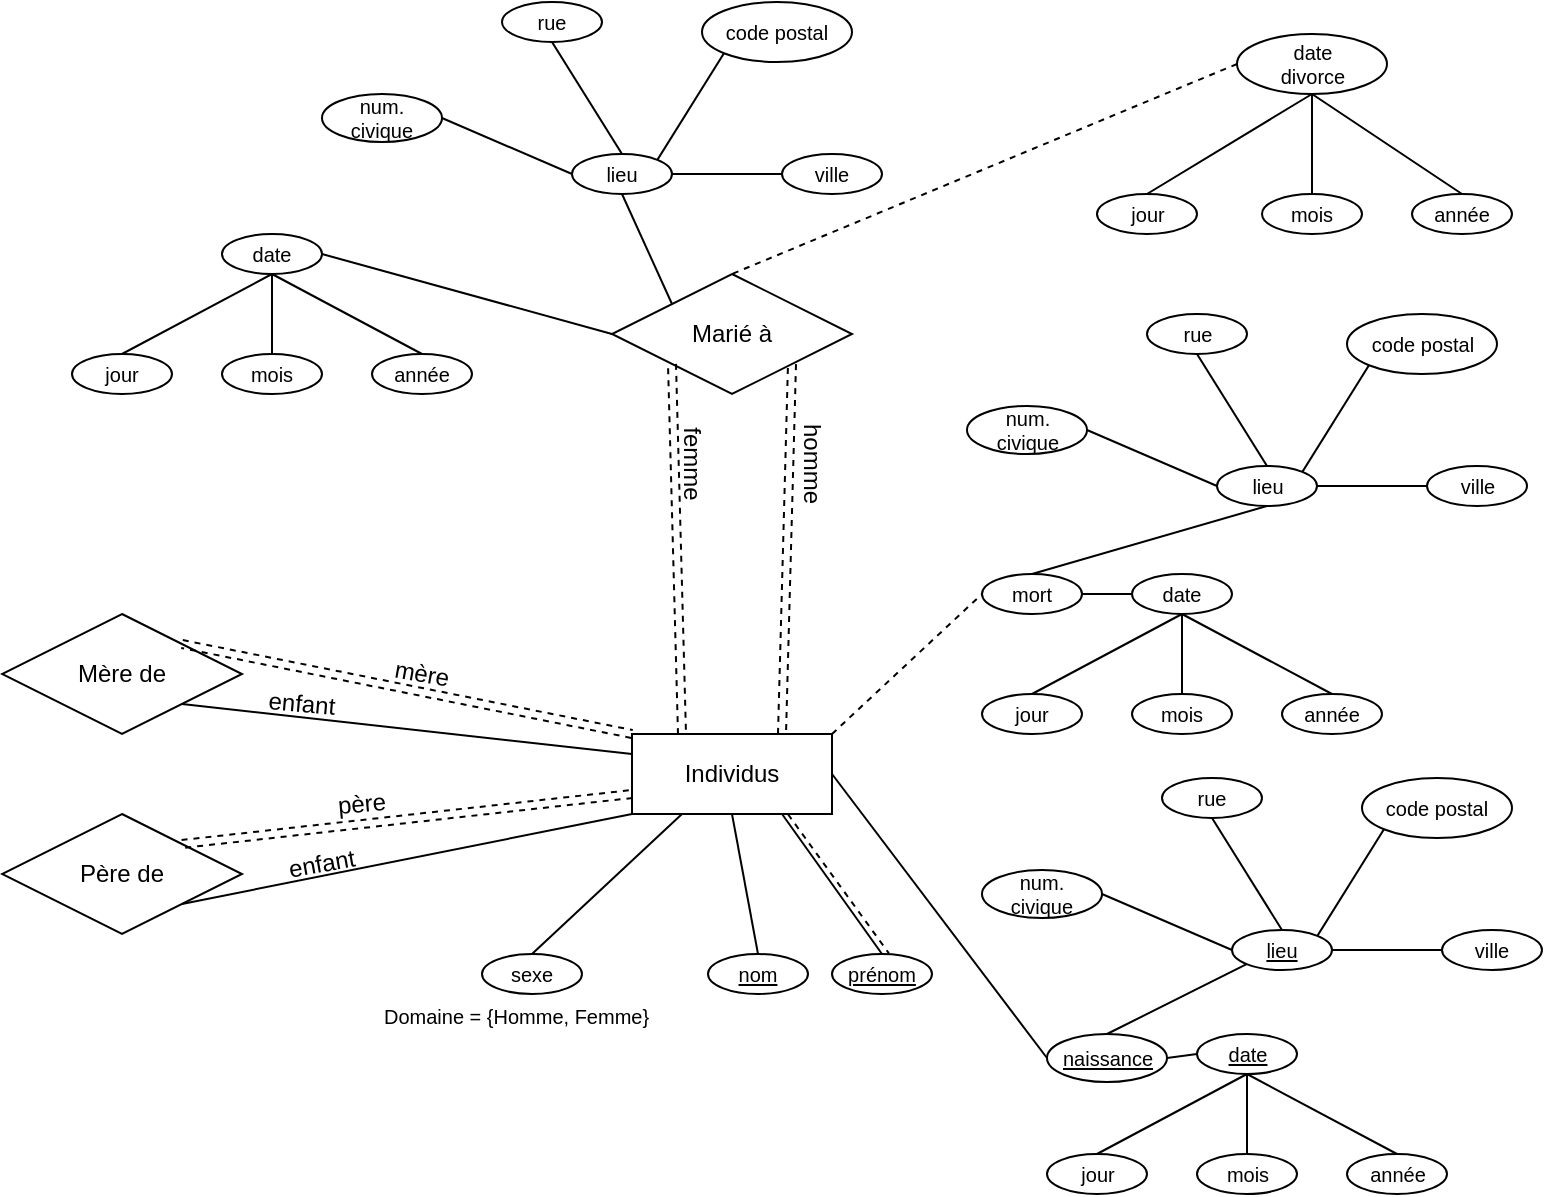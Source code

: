 <mxfile version="16.5.2" type="github" pages="2">
  <diagram id="R2lEEEUBdFMjLlhIrx00" name="Exercice-1">
    <mxGraphModel dx="813" dy="406" grid="1" gridSize="10" guides="1" tooltips="1" connect="1" arrows="1" fold="1" page="1" pageScale="1" pageWidth="850" pageHeight="1100" math="0" shadow="0" extFonts="Permanent Marker^https://fonts.googleapis.com/css?family=Permanent+Marker">
      <root>
        <mxCell id="0" />
        <mxCell id="1" parent="0" />
        <mxCell id="xt2oRVQSO8h4D-dyrIMi-9" value="Individus" style="whiteSpace=wrap;html=1;align=center;" parent="1" vertex="1">
          <mxGeometry x="375" y="530" width="100" height="40" as="geometry" />
        </mxCell>
        <mxCell id="xt2oRVQSO8h4D-dyrIMi-10" value="&lt;div&gt;Mère de&lt;/div&gt;" style="shape=rhombus;perimeter=rhombusPerimeter;whiteSpace=wrap;html=1;align=center;" parent="1" vertex="1">
          <mxGeometry x="60" y="470" width="120" height="60" as="geometry" />
        </mxCell>
        <mxCell id="xt2oRVQSO8h4D-dyrIMi-11" value="&lt;div&gt;Père de&lt;/div&gt;" style="shape=rhombus;perimeter=rhombusPerimeter;whiteSpace=wrap;html=1;align=center;" parent="1" vertex="1">
          <mxGeometry x="60" y="570" width="120" height="60" as="geometry" />
        </mxCell>
        <mxCell id="xt2oRVQSO8h4D-dyrIMi-12" value="" style="endArrow=none;html=1;rounded=0;dashed=1;shape=link;exitX=1;exitY=0;exitDx=0;exitDy=0;entryX=0;entryY=0;entryDx=0;entryDy=0;" parent="1" source="xt2oRVQSO8h4D-dyrIMi-10" target="xt2oRVQSO8h4D-dyrIMi-9" edge="1">
          <mxGeometry relative="1" as="geometry">
            <mxPoint x="200" y="540" as="sourcePoint" />
            <mxPoint x="360" y="540" as="targetPoint" />
          </mxGeometry>
        </mxCell>
        <mxCell id="xt2oRVQSO8h4D-dyrIMi-13" value="&lt;div&gt;mère&lt;/div&gt;" style="text;html=1;strokeColor=none;fillColor=none;align=center;verticalAlign=middle;whiteSpace=wrap;rounded=0;rotation=10;" parent="1" vertex="1">
          <mxGeometry x="240" y="485" width="60" height="30" as="geometry" />
        </mxCell>
        <mxCell id="xt2oRVQSO8h4D-dyrIMi-15" value="" style="endArrow=none;html=1;rounded=0;exitX=1;exitY=1;exitDx=0;exitDy=0;entryX=0;entryY=0.25;entryDx=0;entryDy=0;" parent="1" source="xt2oRVQSO8h4D-dyrIMi-10" target="xt2oRVQSO8h4D-dyrIMi-9" edge="1">
          <mxGeometry relative="1" as="geometry">
            <mxPoint x="200" y="540" as="sourcePoint" />
            <mxPoint x="360" y="540" as="targetPoint" />
          </mxGeometry>
        </mxCell>
        <mxCell id="xt2oRVQSO8h4D-dyrIMi-16" value="&lt;div&gt;enfant&lt;/div&gt;" style="text;html=1;strokeColor=none;fillColor=none;align=center;verticalAlign=middle;whiteSpace=wrap;rounded=0;rotation=5;" parent="1" vertex="1">
          <mxGeometry x="180" y="500" width="60" height="30" as="geometry" />
        </mxCell>
        <mxCell id="xt2oRVQSO8h4D-dyrIMi-17" value="" style="endArrow=none;html=1;rounded=0;dashed=1;exitX=1;exitY=0;exitDx=0;exitDy=0;entryX=0;entryY=0.75;entryDx=0;entryDy=0;shape=link;" parent="1" source="xt2oRVQSO8h4D-dyrIMi-11" target="xt2oRVQSO8h4D-dyrIMi-9" edge="1">
          <mxGeometry relative="1" as="geometry">
            <mxPoint x="170" y="580" as="sourcePoint" />
            <mxPoint x="330" y="580" as="targetPoint" />
          </mxGeometry>
        </mxCell>
        <mxCell id="xt2oRVQSO8h4D-dyrIMi-18" value="&lt;div&gt;père&lt;/div&gt;" style="text;html=1;strokeColor=none;fillColor=none;align=center;verticalAlign=middle;whiteSpace=wrap;rounded=0;rotation=-5;" parent="1" vertex="1">
          <mxGeometry x="210" y="550" width="60" height="30" as="geometry" />
        </mxCell>
        <mxCell id="xt2oRVQSO8h4D-dyrIMi-19" value="" style="endArrow=none;html=1;rounded=0;exitX=1;exitY=1;exitDx=0;exitDy=0;entryX=0;entryY=1;entryDx=0;entryDy=0;" parent="1" source="xt2oRVQSO8h4D-dyrIMi-11" target="xt2oRVQSO8h4D-dyrIMi-9" edge="1">
          <mxGeometry relative="1" as="geometry">
            <mxPoint x="200" y="599.83" as="sourcePoint" />
            <mxPoint x="360" y="599.83" as="targetPoint" />
          </mxGeometry>
        </mxCell>
        <mxCell id="xt2oRVQSO8h4D-dyrIMi-20" value="&lt;div&gt;enfant&lt;/div&gt;" style="text;html=1;strokeColor=none;fillColor=none;align=center;verticalAlign=middle;whiteSpace=wrap;rounded=0;rotation=-10;" parent="1" vertex="1">
          <mxGeometry x="190" y="580" width="60" height="30" as="geometry" />
        </mxCell>
        <mxCell id="xt2oRVQSO8h4D-dyrIMi-21" value="Marié à" style="shape=rhombus;perimeter=rhombusPerimeter;whiteSpace=wrap;html=1;align=center;" parent="1" vertex="1">
          <mxGeometry x="365" y="300" width="120" height="60" as="geometry" />
        </mxCell>
        <mxCell id="xt2oRVQSO8h4D-dyrIMi-22" value="" style="endArrow=none;html=1;rounded=0;dashed=1;exitX=0;exitY=1;exitDx=0;exitDy=0;entryX=0.25;entryY=0;entryDx=0;entryDy=0;shape=link;" parent="1" source="xt2oRVQSO8h4D-dyrIMi-21" target="xt2oRVQSO8h4D-dyrIMi-9" edge="1">
          <mxGeometry relative="1" as="geometry">
            <mxPoint x="360" y="410" as="sourcePoint" />
            <mxPoint x="520" y="410" as="targetPoint" />
          </mxGeometry>
        </mxCell>
        <mxCell id="xt2oRVQSO8h4D-dyrIMi-23" value="" style="endArrow=none;html=1;rounded=0;dashed=1;shape=link;entryX=0.75;entryY=0;entryDx=0;entryDy=0;exitX=1;exitY=1;exitDx=0;exitDy=0;" parent="1" source="xt2oRVQSO8h4D-dyrIMi-21" target="xt2oRVQSO8h4D-dyrIMi-9" edge="1">
          <mxGeometry relative="1" as="geometry">
            <mxPoint x="360" y="410" as="sourcePoint" />
            <mxPoint x="520" y="410" as="targetPoint" />
          </mxGeometry>
        </mxCell>
        <mxCell id="xt2oRVQSO8h4D-dyrIMi-24" value="&lt;div&gt;femme&lt;/div&gt;" style="text;html=1;strokeColor=none;fillColor=none;align=center;verticalAlign=middle;whiteSpace=wrap;rounded=0;rotation=90;" parent="1" vertex="1">
          <mxGeometry x="375" y="380" width="60" height="30" as="geometry" />
        </mxCell>
        <mxCell id="xt2oRVQSO8h4D-dyrIMi-25" value="&lt;div&gt;homme&lt;/div&gt;" style="text;html=1;strokeColor=none;fillColor=none;align=center;verticalAlign=middle;whiteSpace=wrap;rounded=0;rotation=90;" parent="1" vertex="1">
          <mxGeometry x="435" y="380" width="60" height="30" as="geometry" />
        </mxCell>
        <mxCell id="xt2oRVQSO8h4D-dyrIMi-29" value="date" style="ellipse;whiteSpace=wrap;html=1;align=center;fontSize=10;aspect=fixed;" parent="1" vertex="1">
          <mxGeometry x="170" y="280" width="50" height="20" as="geometry" />
        </mxCell>
        <mxCell id="xt2oRVQSO8h4D-dyrIMi-30" value="&lt;div&gt;jour&lt;/div&gt;" style="ellipse;whiteSpace=wrap;html=1;align=center;fontSize=10;aspect=fixed;" parent="1" vertex="1">
          <mxGeometry x="95" y="340" width="50" height="20" as="geometry" />
        </mxCell>
        <mxCell id="xt2oRVQSO8h4D-dyrIMi-31" value="mois" style="ellipse;whiteSpace=wrap;html=1;align=center;fontSize=10;aspect=fixed;" parent="1" vertex="1">
          <mxGeometry x="170" y="340" width="50" height="20" as="geometry" />
        </mxCell>
        <mxCell id="xt2oRVQSO8h4D-dyrIMi-32" value="année" style="ellipse;whiteSpace=wrap;html=1;align=center;fontSize=10;aspect=fixed;" parent="1" vertex="1">
          <mxGeometry x="245" y="340" width="50" height="20" as="geometry" />
        </mxCell>
        <mxCell id="xt2oRVQSO8h4D-dyrIMi-34" value="&lt;div&gt;date&lt;/div&gt;&lt;div&gt;divorce&lt;br&gt;&lt;/div&gt;" style="ellipse;whiteSpace=wrap;html=1;align=center;fontSize=10;aspect=fixed;" parent="1" vertex="1">
          <mxGeometry x="677.5" y="180" width="75" height="30" as="geometry" />
        </mxCell>
        <mxCell id="xt2oRVQSO8h4D-dyrIMi-37" value="" style="endArrow=none;html=1;rounded=0;fontSize=10;exitX=1;exitY=0.5;exitDx=0;exitDy=0;entryX=0;entryY=0.5;entryDx=0;entryDy=0;" parent="1" source="xt2oRVQSO8h4D-dyrIMi-29" target="xt2oRVQSO8h4D-dyrIMi-21" edge="1">
          <mxGeometry relative="1" as="geometry">
            <mxPoint x="210" y="310" as="sourcePoint" />
            <mxPoint x="370" y="310" as="targetPoint" />
          </mxGeometry>
        </mxCell>
        <mxCell id="xt2oRVQSO8h4D-dyrIMi-39" value="" style="endArrow=none;html=1;rounded=0;fontSize=10;exitX=0.5;exitY=0;exitDx=0;exitDy=0;entryX=0.5;entryY=1;entryDx=0;entryDy=0;" parent="1" source="xt2oRVQSO8h4D-dyrIMi-30" target="xt2oRVQSO8h4D-dyrIMi-29" edge="1">
          <mxGeometry relative="1" as="geometry">
            <mxPoint x="210" y="310" as="sourcePoint" />
            <mxPoint x="370" y="310" as="targetPoint" />
          </mxGeometry>
        </mxCell>
        <mxCell id="xt2oRVQSO8h4D-dyrIMi-40" value="" style="endArrow=none;html=1;rounded=0;fontSize=10;exitX=0.5;exitY=1;exitDx=0;exitDy=0;entryX=0.5;entryY=0;entryDx=0;entryDy=0;" parent="1" source="xt2oRVQSO8h4D-dyrIMi-29" target="xt2oRVQSO8h4D-dyrIMi-31" edge="1">
          <mxGeometry relative="1" as="geometry">
            <mxPoint x="210" y="310" as="sourcePoint" />
            <mxPoint x="370" y="310" as="targetPoint" />
          </mxGeometry>
        </mxCell>
        <mxCell id="xt2oRVQSO8h4D-dyrIMi-41" value="" style="endArrow=none;html=1;rounded=0;fontSize=10;exitX=0.5;exitY=1;exitDx=0;exitDy=0;entryX=0.5;entryY=0;entryDx=0;entryDy=0;" parent="1" source="xt2oRVQSO8h4D-dyrIMi-29" target="xt2oRVQSO8h4D-dyrIMi-32" edge="1">
          <mxGeometry relative="1" as="geometry">
            <mxPoint x="210" y="310" as="sourcePoint" />
            <mxPoint x="280" y="310" as="targetPoint" />
          </mxGeometry>
        </mxCell>
        <mxCell id="xt2oRVQSO8h4D-dyrIMi-42" value="" style="endArrow=none;html=1;rounded=0;fontSize=10;dashed=1;exitX=0;exitY=0.5;exitDx=0;exitDy=0;entryX=0.5;entryY=0;entryDx=0;entryDy=0;" parent="1" source="xt2oRVQSO8h4D-dyrIMi-34" target="xt2oRVQSO8h4D-dyrIMi-21" edge="1">
          <mxGeometry relative="1" as="geometry">
            <mxPoint x="330" y="330" as="sourcePoint" />
            <mxPoint x="490" y="330" as="targetPoint" />
          </mxGeometry>
        </mxCell>
        <mxCell id="xt2oRVQSO8h4D-dyrIMi-43" value="&lt;div&gt;sexe&lt;/div&gt;" style="ellipse;whiteSpace=wrap;html=1;align=center;fontSize=10;aspect=fixed;" parent="1" vertex="1">
          <mxGeometry x="300" y="640" width="50" height="20" as="geometry" />
        </mxCell>
        <mxCell id="xt2oRVQSO8h4D-dyrIMi-57" value="&lt;div&gt;mort&lt;/div&gt;" style="ellipse;whiteSpace=wrap;html=1;align=center;aspect=fixed;fontSize=10;" parent="1" vertex="1">
          <mxGeometry x="550" y="450" width="50" height="20" as="geometry" />
        </mxCell>
        <mxCell id="xt2oRVQSO8h4D-dyrIMi-58" value="date" style="ellipse;whiteSpace=wrap;html=1;align=center;fontSize=10;aspect=fixed;" parent="1" vertex="1">
          <mxGeometry x="625" y="450" width="50" height="20" as="geometry" />
        </mxCell>
        <mxCell id="xt2oRVQSO8h4D-dyrIMi-59" value="&lt;div&gt;jour&lt;/div&gt;" style="ellipse;whiteSpace=wrap;html=1;align=center;fontSize=10;aspect=fixed;" parent="1" vertex="1">
          <mxGeometry x="550" y="510" width="50" height="20" as="geometry" />
        </mxCell>
        <mxCell id="xt2oRVQSO8h4D-dyrIMi-60" value="mois" style="ellipse;whiteSpace=wrap;html=1;align=center;fontSize=10;aspect=fixed;" parent="1" vertex="1">
          <mxGeometry x="625" y="510" width="50" height="20" as="geometry" />
        </mxCell>
        <mxCell id="xt2oRVQSO8h4D-dyrIMi-61" value="année" style="ellipse;whiteSpace=wrap;html=1;align=center;fontSize=10;aspect=fixed;" parent="1" vertex="1">
          <mxGeometry x="700" y="510" width="50" height="20" as="geometry" />
        </mxCell>
        <mxCell id="xt2oRVQSO8h4D-dyrIMi-63" value="" style="endArrow=none;html=1;rounded=0;fontSize=10;exitX=0;exitY=0.5;exitDx=0;exitDy=0;entryX=1;entryY=0.5;entryDx=0;entryDy=0;" parent="1" source="xt2oRVQSO8h4D-dyrIMi-58" target="xt2oRVQSO8h4D-dyrIMi-57" edge="1">
          <mxGeometry relative="1" as="geometry">
            <mxPoint x="630" y="410" as="sourcePoint" />
            <mxPoint x="790" y="410" as="targetPoint" />
          </mxGeometry>
        </mxCell>
        <mxCell id="xt2oRVQSO8h4D-dyrIMi-64" value="" style="endArrow=none;html=1;rounded=0;fontSize=10;entryX=0.5;entryY=0;entryDx=0;entryDy=0;exitX=0.5;exitY=1;exitDx=0;exitDy=0;" parent="1" source="yJr-Sxicsv7lPXx_-o2J-22" target="xt2oRVQSO8h4D-dyrIMi-57" edge="1">
          <mxGeometry relative="1" as="geometry">
            <mxPoint x="635.75" y="427.8" as="sourcePoint" />
            <mxPoint x="630" y="310" as="targetPoint" />
          </mxGeometry>
        </mxCell>
        <mxCell id="xt2oRVQSO8h4D-dyrIMi-65" value="" style="endArrow=none;html=1;rounded=0;fontSize=10;exitX=0.5;exitY=0;exitDx=0;exitDy=0;entryX=0.5;entryY=1;entryDx=0;entryDy=0;" parent="1" source="xt2oRVQSO8h4D-dyrIMi-59" target="xt2oRVQSO8h4D-dyrIMi-58" edge="1">
          <mxGeometry relative="1" as="geometry">
            <mxPoint x="665" y="480" as="sourcePoint" />
            <mxPoint x="825" y="480" as="targetPoint" />
          </mxGeometry>
        </mxCell>
        <mxCell id="xt2oRVQSO8h4D-dyrIMi-66" value="" style="endArrow=none;html=1;rounded=0;fontSize=10;exitX=0.5;exitY=1;exitDx=0;exitDy=0;entryX=0.5;entryY=0;entryDx=0;entryDy=0;" parent="1" source="xt2oRVQSO8h4D-dyrIMi-58" target="xt2oRVQSO8h4D-dyrIMi-60" edge="1">
          <mxGeometry relative="1" as="geometry">
            <mxPoint x="665" y="480" as="sourcePoint" />
            <mxPoint x="825" y="480" as="targetPoint" />
          </mxGeometry>
        </mxCell>
        <mxCell id="xt2oRVQSO8h4D-dyrIMi-67" value="" style="endArrow=none;html=1;rounded=0;fontSize=10;exitX=0.5;exitY=1;exitDx=0;exitDy=0;entryX=0.5;entryY=0;entryDx=0;entryDy=0;" parent="1" source="xt2oRVQSO8h4D-dyrIMi-58" target="xt2oRVQSO8h4D-dyrIMi-61" edge="1">
          <mxGeometry relative="1" as="geometry">
            <mxPoint x="665" y="480" as="sourcePoint" />
            <mxPoint x="735" y="480" as="targetPoint" />
          </mxGeometry>
        </mxCell>
        <mxCell id="xt2oRVQSO8h4D-dyrIMi-68" value="naissance" style="ellipse;whiteSpace=wrap;html=1;align=center;aspect=fixed;fontSize=10;fontStyle=4" parent="1" vertex="1">
          <mxGeometry x="582.5" y="680" width="60" height="24" as="geometry" />
        </mxCell>
        <mxCell id="xt2oRVQSO8h4D-dyrIMi-69" value="date" style="ellipse;whiteSpace=wrap;html=1;align=center;fontSize=10;aspect=fixed;fontStyle=4" parent="1" vertex="1">
          <mxGeometry x="657.5" y="680" width="50" height="20" as="geometry" />
        </mxCell>
        <mxCell id="xt2oRVQSO8h4D-dyrIMi-70" value="&lt;div&gt;jour&lt;/div&gt;" style="ellipse;whiteSpace=wrap;html=1;align=center;fontSize=10;aspect=fixed;" parent="1" vertex="1">
          <mxGeometry x="582.5" y="740" width="50" height="20" as="geometry" />
        </mxCell>
        <mxCell id="xt2oRVQSO8h4D-dyrIMi-71" value="mois" style="ellipse;whiteSpace=wrap;html=1;align=center;fontSize=10;aspect=fixed;" parent="1" vertex="1">
          <mxGeometry x="657.5" y="740" width="50" height="20" as="geometry" />
        </mxCell>
        <mxCell id="xt2oRVQSO8h4D-dyrIMi-72" value="année" style="ellipse;whiteSpace=wrap;html=1;align=center;fontSize=10;aspect=fixed;" parent="1" vertex="1">
          <mxGeometry x="732.5" y="740" width="50" height="20" as="geometry" />
        </mxCell>
        <mxCell id="xt2oRVQSO8h4D-dyrIMi-74" value="" style="endArrow=none;html=1;rounded=0;fontSize=10;exitX=0;exitY=0.5;exitDx=0;exitDy=0;entryX=1;entryY=0.5;entryDx=0;entryDy=0;" parent="1" source="xt2oRVQSO8h4D-dyrIMi-69" target="xt2oRVQSO8h4D-dyrIMi-68" edge="1">
          <mxGeometry relative="1" as="geometry">
            <mxPoint x="662.5" y="640" as="sourcePoint" />
            <mxPoint x="822.5" y="640" as="targetPoint" />
          </mxGeometry>
        </mxCell>
        <mxCell id="xt2oRVQSO8h4D-dyrIMi-76" value="" style="endArrow=none;html=1;rounded=0;fontSize=10;exitX=0.5;exitY=0;exitDx=0;exitDy=0;entryX=0.5;entryY=1;entryDx=0;entryDy=0;" parent="1" source="xt2oRVQSO8h4D-dyrIMi-70" target="xt2oRVQSO8h4D-dyrIMi-69" edge="1">
          <mxGeometry relative="1" as="geometry">
            <mxPoint x="697.5" y="710" as="sourcePoint" />
            <mxPoint x="857.5" y="710" as="targetPoint" />
          </mxGeometry>
        </mxCell>
        <mxCell id="xt2oRVQSO8h4D-dyrIMi-77" value="" style="endArrow=none;html=1;rounded=0;fontSize=10;exitX=0.5;exitY=1;exitDx=0;exitDy=0;entryX=0.5;entryY=0;entryDx=0;entryDy=0;" parent="1" source="xt2oRVQSO8h4D-dyrIMi-69" target="xt2oRVQSO8h4D-dyrIMi-71" edge="1">
          <mxGeometry relative="1" as="geometry">
            <mxPoint x="697.5" y="710" as="sourcePoint" />
            <mxPoint x="857.5" y="710" as="targetPoint" />
          </mxGeometry>
        </mxCell>
        <mxCell id="xt2oRVQSO8h4D-dyrIMi-78" value="" style="endArrow=none;html=1;rounded=0;fontSize=10;exitX=0.5;exitY=1;exitDx=0;exitDy=0;entryX=0.5;entryY=0;entryDx=0;entryDy=0;" parent="1" source="xt2oRVQSO8h4D-dyrIMi-69" target="xt2oRVQSO8h4D-dyrIMi-72" edge="1">
          <mxGeometry relative="1" as="geometry">
            <mxPoint x="697.5" y="710" as="sourcePoint" />
            <mxPoint x="767.5" y="710" as="targetPoint" />
          </mxGeometry>
        </mxCell>
        <mxCell id="xt2oRVQSO8h4D-dyrIMi-80" value="&lt;div&gt;nom&lt;/div&gt;" style="ellipse;whiteSpace=wrap;html=1;align=center;fontStyle=4;fontSize=10;aspect=fixed;" parent="1" vertex="1">
          <mxGeometry x="413" y="640" width="50" height="20" as="geometry" />
        </mxCell>
        <mxCell id="xt2oRVQSO8h4D-dyrIMi-81" value="prénom" style="ellipse;whiteSpace=wrap;html=1;align=center;fontStyle=4;fontSize=10;aspect=fixed;" parent="1" vertex="1">
          <mxGeometry x="475" y="640" width="50" height="20" as="geometry" />
        </mxCell>
        <mxCell id="xt2oRVQSO8h4D-dyrIMi-82" value="" style="endArrow=none;html=1;rounded=0;dashed=1;fontSize=10;exitX=1;exitY=0;exitDx=0;exitDy=0;entryX=0;entryY=0.5;entryDx=0;entryDy=0;" parent="1" source="xt2oRVQSO8h4D-dyrIMi-9" target="xt2oRVQSO8h4D-dyrIMi-57" edge="1">
          <mxGeometry relative="1" as="geometry">
            <mxPoint x="510" y="530" as="sourcePoint" />
            <mxPoint x="540" y="500" as="targetPoint" />
          </mxGeometry>
        </mxCell>
        <mxCell id="xt2oRVQSO8h4D-dyrIMi-83" value="" style="endArrow=none;html=1;rounded=0;fontSize=10;exitX=1;exitY=0.5;exitDx=0;exitDy=0;entryX=0;entryY=0.5;entryDx=0;entryDy=0;" parent="1" source="xt2oRVQSO8h4D-dyrIMi-9" target="xt2oRVQSO8h4D-dyrIMi-68" edge="1">
          <mxGeometry relative="1" as="geometry">
            <mxPoint x="430" y="580" as="sourcePoint" />
            <mxPoint x="590" y="580" as="targetPoint" />
          </mxGeometry>
        </mxCell>
        <mxCell id="xt2oRVQSO8h4D-dyrIMi-84" value="" style="endArrow=none;html=1;rounded=0;fontSize=10;exitX=0.25;exitY=1;exitDx=0;exitDy=0;entryX=0.5;entryY=0;entryDx=0;entryDy=0;" parent="1" source="xt2oRVQSO8h4D-dyrIMi-9" target="xt2oRVQSO8h4D-dyrIMi-43" edge="1">
          <mxGeometry relative="1" as="geometry">
            <mxPoint x="430" y="580" as="sourcePoint" />
            <mxPoint x="590" y="580" as="targetPoint" />
          </mxGeometry>
        </mxCell>
        <mxCell id="xt2oRVQSO8h4D-dyrIMi-85" value="" style="endArrow=none;html=1;rounded=0;fontSize=10;exitX=0.5;exitY=0;exitDx=0;exitDy=0;entryX=0.5;entryY=1;entryDx=0;entryDy=0;" parent="1" source="xt2oRVQSO8h4D-dyrIMi-80" target="xt2oRVQSO8h4D-dyrIMi-9" edge="1">
          <mxGeometry relative="1" as="geometry">
            <mxPoint x="430" y="580" as="sourcePoint" />
            <mxPoint x="590" y="580" as="targetPoint" />
          </mxGeometry>
        </mxCell>
        <mxCell id="xt2oRVQSO8h4D-dyrIMi-86" value="" style="endArrow=none;html=1;rounded=0;fontSize=10;exitX=0.75;exitY=1;exitDx=0;exitDy=0;entryX=0.5;entryY=0;entryDx=0;entryDy=0;shadow=0;strokeColor=default;" parent="1" source="xt2oRVQSO8h4D-dyrIMi-9" target="xt2oRVQSO8h4D-dyrIMi-81" edge="1">
          <mxGeometry relative="1" as="geometry">
            <mxPoint x="430" y="580" as="sourcePoint" />
            <mxPoint x="590" y="580" as="targetPoint" />
          </mxGeometry>
        </mxCell>
        <mxCell id="xt2oRVQSO8h4D-dyrIMi-87" value="" style="endArrow=none;html=1;rounded=0;shadow=0;fontSize=10;strokeColor=default;exitX=0.78;exitY=1.003;exitDx=0;exitDy=0;exitPerimeter=0;entryX=0.569;entryY=-0.017;entryDx=0;entryDy=0;entryPerimeter=0;dashed=1;" parent="1" source="xt2oRVQSO8h4D-dyrIMi-9" target="xt2oRVQSO8h4D-dyrIMi-81" edge="1">
          <mxGeometry relative="1" as="geometry">
            <mxPoint x="460" y="600" as="sourcePoint" />
            <mxPoint x="620" y="600" as="targetPoint" />
          </mxGeometry>
        </mxCell>
        <mxCell id="fuO3d8VbiU-F0aby41yq-1" value="&lt;div&gt;jour&lt;/div&gt;" style="ellipse;whiteSpace=wrap;html=1;align=center;fontSize=10;aspect=fixed;" vertex="1" parent="1">
          <mxGeometry x="607.5" y="260" width="50" height="20" as="geometry" />
        </mxCell>
        <mxCell id="fuO3d8VbiU-F0aby41yq-2" value="mois" style="ellipse;whiteSpace=wrap;html=1;align=center;fontSize=10;aspect=fixed;" vertex="1" parent="1">
          <mxGeometry x="690" y="260" width="50" height="20" as="geometry" />
        </mxCell>
        <mxCell id="fuO3d8VbiU-F0aby41yq-3" value="année" style="ellipse;whiteSpace=wrap;html=1;align=center;fontSize=10;aspect=fixed;" vertex="1" parent="1">
          <mxGeometry x="765" y="260" width="50" height="20" as="geometry" />
        </mxCell>
        <mxCell id="fuO3d8VbiU-F0aby41yq-4" value="" style="endArrow=none;html=1;rounded=0;fontSize=10;exitX=0.5;exitY=0;exitDx=0;exitDy=0;entryX=0.5;entryY=1;entryDx=0;entryDy=0;" edge="1" parent="1" source="fuO3d8VbiU-F0aby41yq-1" target="xt2oRVQSO8h4D-dyrIMi-34">
          <mxGeometry relative="1" as="geometry">
            <mxPoint x="640" y="260" as="sourcePoint" />
            <mxPoint x="715" y="220" as="targetPoint" />
          </mxGeometry>
        </mxCell>
        <mxCell id="fuO3d8VbiU-F0aby41yq-5" value="" style="endArrow=none;html=1;rounded=0;fontSize=10;exitX=0.5;exitY=1;exitDx=0;exitDy=0;entryX=0.5;entryY=0;entryDx=0;entryDy=0;" edge="1" parent="1" target="fuO3d8VbiU-F0aby41yq-2" source="xt2oRVQSO8h4D-dyrIMi-34">
          <mxGeometry relative="1" as="geometry">
            <mxPoint x="715" y="220" as="sourcePoint" />
            <mxPoint x="890" y="230" as="targetPoint" />
          </mxGeometry>
        </mxCell>
        <mxCell id="fuO3d8VbiU-F0aby41yq-6" value="" style="endArrow=none;html=1;rounded=0;fontSize=10;exitX=0.5;exitY=1;exitDx=0;exitDy=0;entryX=0.5;entryY=0;entryDx=0;entryDy=0;" edge="1" parent="1" target="fuO3d8VbiU-F0aby41yq-3" source="xt2oRVQSO8h4D-dyrIMi-34">
          <mxGeometry relative="1" as="geometry">
            <mxPoint x="715" y="220" as="sourcePoint" />
            <mxPoint x="800" y="230" as="targetPoint" />
          </mxGeometry>
        </mxCell>
        <mxCell id="aH4rcvc7hoHHDWxgxHoQ-1" value="Domaine = {Homme, Femme}" style="text;html=1;strokeColor=none;fillColor=none;align=left;verticalAlign=top;whiteSpace=wrap;rounded=0;fontSize=10;spacing=1;" vertex="1" parent="1">
          <mxGeometry x="250" y="660" width="140" height="20" as="geometry" />
        </mxCell>
        <mxCell id="yJr-Sxicsv7lPXx_-o2J-1" value="lieu" style="ellipse;whiteSpace=wrap;html=1;align=center;aspect=fixed;fontSize=10;" vertex="1" parent="1">
          <mxGeometry x="345" y="240" width="50" height="20" as="geometry" />
        </mxCell>
        <mxCell id="yJr-Sxicsv7lPXx_-o2J-2" value="&lt;div&gt;num.&lt;/div&gt;&lt;div&gt;civique&lt;/div&gt;" style="ellipse;whiteSpace=wrap;html=1;align=center;aspect=fixed;fontSize=10;" vertex="1" parent="1">
          <mxGeometry x="220" y="210" width="60" height="24" as="geometry" />
        </mxCell>
        <mxCell id="yJr-Sxicsv7lPXx_-o2J-3" value="rue" style="ellipse;whiteSpace=wrap;html=1;align=center;aspect=fixed;fontSize=10;" vertex="1" parent="1">
          <mxGeometry x="310" y="164" width="50" height="20" as="geometry" />
        </mxCell>
        <mxCell id="yJr-Sxicsv7lPXx_-o2J-4" value="ville" style="ellipse;whiteSpace=wrap;html=1;align=center;aspect=fixed;fontSize=10;" vertex="1" parent="1">
          <mxGeometry x="450" y="240" width="50" height="20" as="geometry" />
        </mxCell>
        <mxCell id="yJr-Sxicsv7lPXx_-o2J-5" value="code postal" style="ellipse;whiteSpace=wrap;html=1;align=center;aspect=fixed;fontSize=10;" vertex="1" parent="1">
          <mxGeometry x="410" y="164" width="75" height="30" as="geometry" />
        </mxCell>
        <mxCell id="yJr-Sxicsv7lPXx_-o2J-6" value="" style="endArrow=none;html=1;rounded=0;fontSize=10;exitX=1;exitY=0.5;exitDx=0;exitDy=0;entryX=0;entryY=0.5;entryDx=0;entryDy=0;" edge="1" parent="1" source="yJr-Sxicsv7lPXx_-o2J-2" target="yJr-Sxicsv7lPXx_-o2J-1">
          <mxGeometry relative="1" as="geometry">
            <mxPoint x="300" y="220" as="sourcePoint" />
            <mxPoint x="460" y="220" as="targetPoint" />
          </mxGeometry>
        </mxCell>
        <mxCell id="yJr-Sxicsv7lPXx_-o2J-7" value="" style="endArrow=none;html=1;rounded=0;fontSize=10;exitX=0.5;exitY=1;exitDx=0;exitDy=0;entryX=0.5;entryY=0;entryDx=0;entryDy=0;" edge="1" parent="1" source="yJr-Sxicsv7lPXx_-o2J-3" target="yJr-Sxicsv7lPXx_-o2J-1">
          <mxGeometry relative="1" as="geometry">
            <mxPoint x="260" y="230" as="sourcePoint" />
            <mxPoint x="420" y="230" as="targetPoint" />
          </mxGeometry>
        </mxCell>
        <mxCell id="yJr-Sxicsv7lPXx_-o2J-8" value="" style="endArrow=none;html=1;rounded=0;fontSize=10;entryX=0;entryY=1;entryDx=0;entryDy=0;exitX=1;exitY=0;exitDx=0;exitDy=0;" edge="1" parent="1" source="yJr-Sxicsv7lPXx_-o2J-1" target="yJr-Sxicsv7lPXx_-o2J-5">
          <mxGeometry relative="1" as="geometry">
            <mxPoint x="260" y="230" as="sourcePoint" />
            <mxPoint x="420" y="230" as="targetPoint" />
          </mxGeometry>
        </mxCell>
        <mxCell id="yJr-Sxicsv7lPXx_-o2J-9" value="" style="endArrow=none;html=1;rounded=0;fontSize=10;entryX=0;entryY=0.5;entryDx=0;entryDy=0;exitX=1;exitY=0.5;exitDx=0;exitDy=0;" edge="1" parent="1" source="yJr-Sxicsv7lPXx_-o2J-1" target="yJr-Sxicsv7lPXx_-o2J-4">
          <mxGeometry relative="1" as="geometry">
            <mxPoint x="260" y="230" as="sourcePoint" />
            <mxPoint x="420" y="230" as="targetPoint" />
          </mxGeometry>
        </mxCell>
        <mxCell id="yJr-Sxicsv7lPXx_-o2J-10" value="" style="endArrow=none;html=1;rounded=0;exitX=0.5;exitY=1;exitDx=0;exitDy=0;entryX=0;entryY=0;entryDx=0;entryDy=0;" edge="1" parent="1" source="yJr-Sxicsv7lPXx_-o2J-1" target="xt2oRVQSO8h4D-dyrIMi-21">
          <mxGeometry relative="1" as="geometry">
            <mxPoint x="330" y="300" as="sourcePoint" />
            <mxPoint x="490" y="300" as="targetPoint" />
          </mxGeometry>
        </mxCell>
        <mxCell id="yJr-Sxicsv7lPXx_-o2J-12" value="&lt;u&gt;lieu&lt;/u&gt;" style="ellipse;whiteSpace=wrap;html=1;align=center;aspect=fixed;fontSize=10;" vertex="1" parent="1">
          <mxGeometry x="675" y="628" width="50" height="20" as="geometry" />
        </mxCell>
        <mxCell id="yJr-Sxicsv7lPXx_-o2J-13" value="&lt;div&gt;num.&lt;/div&gt;&lt;div&gt;civique&lt;/div&gt;" style="ellipse;whiteSpace=wrap;html=1;align=center;aspect=fixed;fontSize=10;" vertex="1" parent="1">
          <mxGeometry x="550" y="598" width="60" height="24" as="geometry" />
        </mxCell>
        <mxCell id="yJr-Sxicsv7lPXx_-o2J-14" value="rue" style="ellipse;whiteSpace=wrap;html=1;align=center;aspect=fixed;fontSize=10;" vertex="1" parent="1">
          <mxGeometry x="640" y="552" width="50" height="20" as="geometry" />
        </mxCell>
        <mxCell id="yJr-Sxicsv7lPXx_-o2J-15" value="ville" style="ellipse;whiteSpace=wrap;html=1;align=center;aspect=fixed;fontSize=10;" vertex="1" parent="1">
          <mxGeometry x="780" y="628" width="50" height="20" as="geometry" />
        </mxCell>
        <mxCell id="yJr-Sxicsv7lPXx_-o2J-16" value="code postal" style="ellipse;whiteSpace=wrap;html=1;align=center;aspect=fixed;fontSize=10;" vertex="1" parent="1">
          <mxGeometry x="740" y="552" width="75" height="30" as="geometry" />
        </mxCell>
        <mxCell id="yJr-Sxicsv7lPXx_-o2J-17" value="" style="endArrow=none;html=1;rounded=0;fontSize=10;exitX=1;exitY=0.5;exitDx=0;exitDy=0;entryX=0;entryY=0.5;entryDx=0;entryDy=0;" edge="1" parent="1" source="yJr-Sxicsv7lPXx_-o2J-13" target="yJr-Sxicsv7lPXx_-o2J-12">
          <mxGeometry relative="1" as="geometry">
            <mxPoint x="630" y="608" as="sourcePoint" />
            <mxPoint x="790" y="608" as="targetPoint" />
          </mxGeometry>
        </mxCell>
        <mxCell id="yJr-Sxicsv7lPXx_-o2J-18" value="" style="endArrow=none;html=1;rounded=0;fontSize=10;exitX=0.5;exitY=1;exitDx=0;exitDy=0;entryX=0.5;entryY=0;entryDx=0;entryDy=0;" edge="1" parent="1" source="yJr-Sxicsv7lPXx_-o2J-14" target="yJr-Sxicsv7lPXx_-o2J-12">
          <mxGeometry relative="1" as="geometry">
            <mxPoint x="590" y="618" as="sourcePoint" />
            <mxPoint x="750" y="618" as="targetPoint" />
          </mxGeometry>
        </mxCell>
        <mxCell id="yJr-Sxicsv7lPXx_-o2J-19" value="" style="endArrow=none;html=1;rounded=0;fontSize=10;entryX=0;entryY=1;entryDx=0;entryDy=0;exitX=1;exitY=0;exitDx=0;exitDy=0;" edge="1" parent="1" source="yJr-Sxicsv7lPXx_-o2J-12" target="yJr-Sxicsv7lPXx_-o2J-16">
          <mxGeometry relative="1" as="geometry">
            <mxPoint x="590" y="618" as="sourcePoint" />
            <mxPoint x="750" y="618" as="targetPoint" />
          </mxGeometry>
        </mxCell>
        <mxCell id="yJr-Sxicsv7lPXx_-o2J-20" value="" style="endArrow=none;html=1;rounded=0;fontSize=10;entryX=0;entryY=0.5;entryDx=0;entryDy=0;exitX=1;exitY=0.5;exitDx=0;exitDy=0;" edge="1" parent="1" source="yJr-Sxicsv7lPXx_-o2J-12" target="yJr-Sxicsv7lPXx_-o2J-15">
          <mxGeometry relative="1" as="geometry">
            <mxPoint x="590" y="618" as="sourcePoint" />
            <mxPoint x="750" y="618" as="targetPoint" />
          </mxGeometry>
        </mxCell>
        <mxCell id="yJr-Sxicsv7lPXx_-o2J-22" value="lieu" style="ellipse;whiteSpace=wrap;html=1;align=center;aspect=fixed;fontSize=10;fontStyle=0" vertex="1" parent="1">
          <mxGeometry x="667.5" y="396" width="50" height="20" as="geometry" />
        </mxCell>
        <mxCell id="yJr-Sxicsv7lPXx_-o2J-23" value="&lt;div&gt;num.&lt;/div&gt;&lt;div&gt;civique&lt;/div&gt;" style="ellipse;whiteSpace=wrap;html=1;align=center;aspect=fixed;fontSize=10;" vertex="1" parent="1">
          <mxGeometry x="542.5" y="366" width="60" height="24" as="geometry" />
        </mxCell>
        <mxCell id="yJr-Sxicsv7lPXx_-o2J-24" value="rue" style="ellipse;whiteSpace=wrap;html=1;align=center;aspect=fixed;fontSize=10;" vertex="1" parent="1">
          <mxGeometry x="632.5" y="320" width="50" height="20" as="geometry" />
        </mxCell>
        <mxCell id="yJr-Sxicsv7lPXx_-o2J-25" value="ville" style="ellipse;whiteSpace=wrap;html=1;align=center;aspect=fixed;fontSize=10;" vertex="1" parent="1">
          <mxGeometry x="772.5" y="396" width="50" height="20" as="geometry" />
        </mxCell>
        <mxCell id="yJr-Sxicsv7lPXx_-o2J-26" value="code postal" style="ellipse;whiteSpace=wrap;html=1;align=center;aspect=fixed;fontSize=10;" vertex="1" parent="1">
          <mxGeometry x="732.5" y="320" width="75" height="30" as="geometry" />
        </mxCell>
        <mxCell id="yJr-Sxicsv7lPXx_-o2J-27" value="" style="endArrow=none;html=1;rounded=0;fontSize=10;exitX=1;exitY=0.5;exitDx=0;exitDy=0;entryX=0;entryY=0.5;entryDx=0;entryDy=0;" edge="1" parent="1" source="yJr-Sxicsv7lPXx_-o2J-23" target="yJr-Sxicsv7lPXx_-o2J-22">
          <mxGeometry relative="1" as="geometry">
            <mxPoint x="622.5" y="376" as="sourcePoint" />
            <mxPoint x="782.5" y="376" as="targetPoint" />
          </mxGeometry>
        </mxCell>
        <mxCell id="yJr-Sxicsv7lPXx_-o2J-28" value="" style="endArrow=none;html=1;rounded=0;fontSize=10;exitX=0.5;exitY=1;exitDx=0;exitDy=0;entryX=0.5;entryY=0;entryDx=0;entryDy=0;" edge="1" parent="1" source="yJr-Sxicsv7lPXx_-o2J-24" target="yJr-Sxicsv7lPXx_-o2J-22">
          <mxGeometry relative="1" as="geometry">
            <mxPoint x="582.5" y="386" as="sourcePoint" />
            <mxPoint x="742.5" y="386" as="targetPoint" />
          </mxGeometry>
        </mxCell>
        <mxCell id="yJr-Sxicsv7lPXx_-o2J-29" value="" style="endArrow=none;html=1;rounded=0;fontSize=10;entryX=0;entryY=1;entryDx=0;entryDy=0;exitX=1;exitY=0;exitDx=0;exitDy=0;" edge="1" parent="1" source="yJr-Sxicsv7lPXx_-o2J-22" target="yJr-Sxicsv7lPXx_-o2J-26">
          <mxGeometry relative="1" as="geometry">
            <mxPoint x="582.5" y="386" as="sourcePoint" />
            <mxPoint x="742.5" y="386" as="targetPoint" />
          </mxGeometry>
        </mxCell>
        <mxCell id="yJr-Sxicsv7lPXx_-o2J-30" value="" style="endArrow=none;html=1;rounded=0;fontSize=10;entryX=0;entryY=0.5;entryDx=0;entryDy=0;exitX=1;exitY=0.5;exitDx=0;exitDy=0;" edge="1" parent="1" source="yJr-Sxicsv7lPXx_-o2J-22" target="yJr-Sxicsv7lPXx_-o2J-25">
          <mxGeometry relative="1" as="geometry">
            <mxPoint x="582.5" y="386" as="sourcePoint" />
            <mxPoint x="742.5" y="386" as="targetPoint" />
          </mxGeometry>
        </mxCell>
        <mxCell id="yJr-Sxicsv7lPXx_-o2J-31" value="" style="endArrow=none;html=1;rounded=0;fontSize=10;exitX=0;exitY=1;exitDx=0;exitDy=0;entryX=0.5;entryY=0;entryDx=0;entryDy=0;" edge="1" parent="1" source="yJr-Sxicsv7lPXx_-o2J-12" target="xt2oRVQSO8h4D-dyrIMi-68">
          <mxGeometry relative="1" as="geometry">
            <mxPoint x="692.5" y="710" as="sourcePoint" />
            <mxPoint x="692.5" y="750" as="targetPoint" />
          </mxGeometry>
        </mxCell>
      </root>
    </mxGraphModel>
  </diagram>
  <diagram id="133onkb4euRjaERxImNl" name="Exercice-2">
    <mxGraphModel dx="981" dy="490" grid="1" gridSize="10" guides="1" tooltips="1" connect="1" arrows="1" fold="1" page="1" pageScale="1" pageWidth="850" pageHeight="1100" math="0" shadow="0">
      <root>
        <mxCell id="4lcqPjJfZOcGb1gDI9CG-0" />
        <mxCell id="4lcqPjJfZOcGb1gDI9CG-1" parent="4lcqPjJfZOcGb1gDI9CG-0" />
        <mxCell id="63OZJaphb8_OolsVImqW-2" value="&lt;div&gt;Magasin&lt;/div&gt;" style="whiteSpace=wrap;html=1;align=center;" parent="4lcqPjJfZOcGb1gDI9CG-1" vertex="1">
          <mxGeometry x="590" y="200" width="100" height="40" as="geometry" />
        </mxCell>
        <mxCell id="63OZJaphb8_OolsVImqW-3" value="&lt;div&gt;Casette&lt;/div&gt;" style="whiteSpace=wrap;html=1;align=center;" parent="4lcqPjJfZOcGb1gDI9CG-1" vertex="1">
          <mxGeometry x="590" y="530" width="100" height="40" as="geometry" />
        </mxCell>
        <mxCell id="63OZJaphb8_OolsVImqW-4" value="Employé" style="whiteSpace=wrap;html=1;align=center;" parent="4lcqPjJfZOcGb1gDI9CG-1" vertex="1">
          <mxGeometry x="55" y="320" width="100" height="40" as="geometry" />
        </mxCell>
        <mxCell id="63OZJaphb8_OolsVImqW-6" value="Membre" style="whiteSpace=wrap;html=1;align=center;" parent="4lcqPjJfZOcGb1gDI9CG-1" vertex="1">
          <mxGeometry x="310" y="814" width="100" height="40" as="geometry" />
        </mxCell>
        <mxCell id="63OZJaphb8_OolsVImqW-7" value="adresse" style="ellipse;whiteSpace=wrap;html=1;align=center;aspect=fixed;fontSize=10;" parent="4lcqPjJfZOcGb1gDI9CG-1" vertex="1">
          <mxGeometry x="615" y="140" width="50" height="20" as="geometry" />
        </mxCell>
        <mxCell id="63OZJaphb8_OolsVImqW-8" value="&lt;div&gt;num.&lt;/div&gt;&lt;div&gt;civique&lt;/div&gt;" style="ellipse;whiteSpace=wrap;html=1;align=center;aspect=fixed;fontSize=10;" parent="4lcqPjJfZOcGb1gDI9CG-1" vertex="1">
          <mxGeometry x="520" y="70" width="60" height="24" as="geometry" />
        </mxCell>
        <mxCell id="63OZJaphb8_OolsVImqW-9" value="rue" style="ellipse;whiteSpace=wrap;html=1;align=center;aspect=fixed;fontSize=10;" parent="4lcqPjJfZOcGb1gDI9CG-1" vertex="1">
          <mxGeometry x="615" y="69" width="50" height="20" as="geometry" />
        </mxCell>
        <mxCell id="63OZJaphb8_OolsVImqW-10" value="ville" style="ellipse;whiteSpace=wrap;html=1;align=center;aspect=fixed;fontSize=10;" parent="4lcqPjJfZOcGb1gDI9CG-1" vertex="1">
          <mxGeometry x="720" y="140" width="50" height="20" as="geometry" />
        </mxCell>
        <mxCell id="63OZJaphb8_OolsVImqW-11" value="code postal" style="ellipse;whiteSpace=wrap;html=1;align=center;aspect=fixed;fontSize=10;" parent="4lcqPjJfZOcGb1gDI9CG-1" vertex="1">
          <mxGeometry x="680" y="64" width="75" height="30" as="geometry" />
        </mxCell>
        <mxCell id="63OZJaphb8_OolsVImqW-12" value="&lt;div&gt;num.&lt;/div&gt;&lt;div&gt;téléphone&lt;/div&gt;" style="ellipse;whiteSpace=wrap;html=1;align=center;aspect=fixed;fontSize=10;" parent="4lcqPjJfZOcGb1gDI9CG-1" vertex="1">
          <mxGeometry x="480" y="135" width="75" height="30" as="geometry" />
        </mxCell>
        <mxCell id="63OZJaphb8_OolsVImqW-13" value="&lt;div&gt;num.&lt;/div&gt;&lt;div&gt;agence&lt;/div&gt;" style="ellipse;whiteSpace=wrap;html=1;align=center;fontStyle=4;fontSize=10;aspect=fixed;" parent="4lcqPjJfZOcGb1gDI9CG-1" vertex="1">
          <mxGeometry x="770" y="208" width="75" height="30" as="geometry" />
        </mxCell>
        <mxCell id="63OZJaphb8_OolsVImqW-14" value="" style="endArrow=none;html=1;rounded=0;fontSize=10;entryX=0.5;entryY=0;entryDx=0;entryDy=0;exitX=0.5;exitY=1;exitDx=0;exitDy=0;" parent="4lcqPjJfZOcGb1gDI9CG-1" source="63OZJaphb8_OolsVImqW-7" target="63OZJaphb8_OolsVImqW-2" edge="1">
          <mxGeometry relative="1" as="geometry">
            <mxPoint x="530" y="130" as="sourcePoint" />
            <mxPoint x="690" y="130" as="targetPoint" />
          </mxGeometry>
        </mxCell>
        <mxCell id="63OZJaphb8_OolsVImqW-15" value="" style="endArrow=none;html=1;rounded=0;fontSize=10;exitX=1;exitY=0.5;exitDx=0;exitDy=0;entryX=0;entryY=0.5;entryDx=0;entryDy=0;" parent="4lcqPjJfZOcGb1gDI9CG-1" source="63OZJaphb8_OolsVImqW-8" target="63OZJaphb8_OolsVImqW-7" edge="1">
          <mxGeometry relative="1" as="geometry">
            <mxPoint x="570" y="120" as="sourcePoint" />
            <mxPoint x="730" y="120" as="targetPoint" />
          </mxGeometry>
        </mxCell>
        <mxCell id="63OZJaphb8_OolsVImqW-16" value="" style="endArrow=none;html=1;rounded=0;fontSize=10;exitX=1;exitY=1;exitDx=0;exitDy=0;entryX=0.25;entryY=0;entryDx=0;entryDy=0;" parent="4lcqPjJfZOcGb1gDI9CG-1" source="63OZJaphb8_OolsVImqW-12" target="63OZJaphb8_OolsVImqW-2" edge="1">
          <mxGeometry relative="1" as="geometry">
            <mxPoint x="530" y="130" as="sourcePoint" />
            <mxPoint x="690" y="130" as="targetPoint" />
          </mxGeometry>
        </mxCell>
        <mxCell id="63OZJaphb8_OolsVImqW-17" value="" style="endArrow=none;html=1;rounded=0;fontSize=10;exitX=0.5;exitY=1;exitDx=0;exitDy=0;entryX=0.5;entryY=0;entryDx=0;entryDy=0;" parent="4lcqPjJfZOcGb1gDI9CG-1" source="63OZJaphb8_OolsVImqW-9" target="63OZJaphb8_OolsVImqW-7" edge="1">
          <mxGeometry relative="1" as="geometry">
            <mxPoint x="530" y="130" as="sourcePoint" />
            <mxPoint x="690" y="130" as="targetPoint" />
          </mxGeometry>
        </mxCell>
        <mxCell id="63OZJaphb8_OolsVImqW-18" value="" style="endArrow=none;html=1;rounded=0;fontSize=10;entryX=0;entryY=1;entryDx=0;entryDy=0;exitX=1;exitY=0;exitDx=0;exitDy=0;" parent="4lcqPjJfZOcGb1gDI9CG-1" source="63OZJaphb8_OolsVImqW-7" target="63OZJaphb8_OolsVImqW-11" edge="1">
          <mxGeometry relative="1" as="geometry">
            <mxPoint x="530" y="130" as="sourcePoint" />
            <mxPoint x="690" y="130" as="targetPoint" />
          </mxGeometry>
        </mxCell>
        <mxCell id="63OZJaphb8_OolsVImqW-20" value="" style="endArrow=none;html=1;rounded=0;fontSize=10;entryX=0;entryY=0.5;entryDx=0;entryDy=0;exitX=1;exitY=0.5;exitDx=0;exitDy=0;" parent="4lcqPjJfZOcGb1gDI9CG-1" source="63OZJaphb8_OolsVImqW-7" target="63OZJaphb8_OolsVImqW-10" edge="1">
          <mxGeometry relative="1" as="geometry">
            <mxPoint x="530" y="130" as="sourcePoint" />
            <mxPoint x="690" y="130" as="targetPoint" />
          </mxGeometry>
        </mxCell>
        <mxCell id="63OZJaphb8_OolsVImqW-21" value="" style="endArrow=none;html=1;rounded=0;fontSize=10;entryX=0;entryY=0.5;entryDx=0;entryDy=0;exitX=1;exitY=0.5;exitDx=0;exitDy=0;" parent="4lcqPjJfZOcGb1gDI9CG-1" source="63OZJaphb8_OolsVImqW-2" target="63OZJaphb8_OolsVImqW-13" edge="1">
          <mxGeometry relative="1" as="geometry">
            <mxPoint x="530" y="130" as="sourcePoint" />
            <mxPoint x="690" y="130" as="targetPoint" />
          </mxGeometry>
        </mxCell>
        <mxCell id="63OZJaphb8_OolsVImqW-22" value="Est employé au" style="shape=rhombus;perimeter=rhombusPerimeter;whiteSpace=wrap;html=1;align=center;fontSize=10;" parent="4lcqPjJfZOcGb1gDI9CG-1" vertex="1">
          <mxGeometry x="300" y="190" width="120" height="60" as="geometry" />
        </mxCell>
        <mxCell id="63OZJaphb8_OolsVImqW-23" value="Gérant de" style="shape=rhombus;perimeter=rhombusPerimeter;whiteSpace=wrap;html=1;align=center;fontSize=10;" parent="4lcqPjJfZOcGb1gDI9CG-1" vertex="1">
          <mxGeometry x="300" y="310" width="120" height="60" as="geometry" />
        </mxCell>
        <mxCell id="63OZJaphb8_OolsVImqW-24" value="Disponible" style="shape=rhombus;perimeter=rhombusPerimeter;whiteSpace=wrap;html=1;align=center;fontSize=10;" parent="4lcqPjJfZOcGb1gDI9CG-1" vertex="1">
          <mxGeometry x="580" y="360" width="120" height="60" as="geometry" />
        </mxCell>
        <mxCell id="63OZJaphb8_OolsVImqW-25" value="Loué par" style="shape=rhombus;perimeter=rhombusPerimeter;whiteSpace=wrap;html=1;align=center;fontSize=10;" parent="4lcqPjJfZOcGb1gDI9CG-1" vertex="1">
          <mxGeometry x="580" y="804" width="120" height="60" as="geometry" />
        </mxCell>
        <mxCell id="63OZJaphb8_OolsVImqW-26" value="" style="endArrow=none;html=1;rounded=0;fontSize=10;exitX=1;exitY=0.5;exitDx=0;exitDy=0;entryX=0;entryY=0.5;entryDx=0;entryDy=0;dashed=1;" parent="4lcqPjJfZOcGb1gDI9CG-1" source="63OZJaphb8_OolsVImqW-4" target="63OZJaphb8_OolsVImqW-23" edge="1">
          <mxGeometry relative="1" as="geometry">
            <mxPoint x="330" y="330" as="sourcePoint" />
            <mxPoint x="490" y="330" as="targetPoint" />
          </mxGeometry>
        </mxCell>
        <mxCell id="63OZJaphb8_OolsVImqW-27" value="" style="endArrow=none;html=1;rounded=0;fontSize=10;entryX=0;entryY=0.75;entryDx=0;entryDy=0;exitX=1;exitY=0.5;exitDx=0;exitDy=0;" parent="4lcqPjJfZOcGb1gDI9CG-1" source="63OZJaphb8_OolsVImqW-23" target="63OZJaphb8_OolsVImqW-2" edge="1">
          <mxGeometry relative="1" as="geometry">
            <mxPoint x="370" y="250" as="sourcePoint" />
            <mxPoint x="530" y="250" as="targetPoint" />
          </mxGeometry>
        </mxCell>
        <mxCell id="63OZJaphb8_OolsVImqW-28" value="géré" style="text;html=1;strokeColor=none;fillColor=none;align=center;verticalAlign=middle;whiteSpace=wrap;rounded=0;fontSize=10;rotation=-35;" parent="4lcqPjJfZOcGb1gDI9CG-1" vertex="1">
          <mxGeometry x="460" y="270" width="60" height="30" as="geometry" />
        </mxCell>
        <mxCell id="63OZJaphb8_OolsVImqW-29" value="&lt;div&gt;gère&lt;/div&gt;" style="text;html=1;strokeColor=none;fillColor=none;align=center;verticalAlign=middle;whiteSpace=wrap;rounded=0;fontSize=10;" parent="4lcqPjJfZOcGb1gDI9CG-1" vertex="1">
          <mxGeometry x="200" y="310" width="70" height="40" as="geometry" />
        </mxCell>
        <mxCell id="63OZJaphb8_OolsVImqW-30" value="" style="endArrow=none;html=1;rounded=0;dashed=1;fontSize=10;entryX=0;entryY=0.5;entryDx=0;entryDy=0;exitX=1;exitY=0.5;exitDx=0;exitDy=0;" parent="4lcqPjJfZOcGb1gDI9CG-1" source="63OZJaphb8_OolsVImqW-22" target="63OZJaphb8_OolsVImqW-2" edge="1">
          <mxGeometry relative="1" as="geometry">
            <mxPoint x="410" y="208" as="sourcePoint" />
            <mxPoint x="570" y="208" as="targetPoint" />
          </mxGeometry>
        </mxCell>
        <mxCell id="63OZJaphb8_OolsVImqW-31" value="" style="endArrow=none;html=1;rounded=0;fontSize=10;entryX=0.003;entryY=0.575;entryDx=0;entryDy=0;entryPerimeter=0;exitX=0.95;exitY=0.544;exitDx=0;exitDy=0;exitPerimeter=0;" parent="4lcqPjJfZOcGb1gDI9CG-1" source="63OZJaphb8_OolsVImqW-22" target="63OZJaphb8_OolsVImqW-2" edge="1">
          <mxGeometry relative="1" as="geometry">
            <mxPoint x="390" y="200" as="sourcePoint" />
            <mxPoint x="550" y="200" as="targetPoint" />
          </mxGeometry>
        </mxCell>
        <mxCell id="63OZJaphb8_OolsVImqW-32" value="" style="endArrow=none;html=1;rounded=0;fontSize=10;exitX=1;exitY=0;exitDx=0;exitDy=0;entryX=0;entryY=0.5;entryDx=0;entryDy=0;" parent="4lcqPjJfZOcGb1gDI9CG-1" source="63OZJaphb8_OolsVImqW-4" target="63OZJaphb8_OolsVImqW-22" edge="1">
          <mxGeometry relative="1" as="geometry">
            <mxPoint x="250" y="220" as="sourcePoint" />
            <mxPoint x="410" y="220" as="targetPoint" />
          </mxGeometry>
        </mxCell>
        <mxCell id="63OZJaphb8_OolsVImqW-37" value="employé" style="text;html=1;strokeColor=none;fillColor=none;align=center;verticalAlign=middle;whiteSpace=wrap;rounded=0;fontSize=10;rotation=-35;" parent="4lcqPjJfZOcGb1gDI9CG-1" vertex="1">
          <mxGeometry x="190" y="250" width="60" height="30" as="geometry" />
        </mxCell>
        <mxCell id="63OZJaphb8_OolsVImqW-38" value="&lt;div&gt;emploie&lt;/div&gt;" style="text;html=1;strokeColor=none;fillColor=none;align=center;verticalAlign=middle;whiteSpace=wrap;rounded=0;fontSize=10;" parent="4lcqPjJfZOcGb1gDI9CG-1" vertex="1">
          <mxGeometry x="450" y="192" width="70" height="40" as="geometry" />
        </mxCell>
        <mxCell id="63OZJaphb8_OolsVImqW-39" value="nom" style="ellipse;whiteSpace=wrap;html=1;align=center;aspect=fixed;fontSize=10;" parent="4lcqPjJfZOcGb1gDI9CG-1" vertex="1">
          <mxGeometry x="10" y="260" width="50" height="20" as="geometry" />
        </mxCell>
        <mxCell id="63OZJaphb8_OolsVImqW-40" value="&lt;div&gt;prénom&lt;/div&gt;" style="ellipse;whiteSpace=wrap;html=1;align=center;aspect=fixed;fontSize=10;" parent="4lcqPjJfZOcGb1gDI9CG-1" vertex="1">
          <mxGeometry x="80" y="260" width="50" height="20" as="geometry" />
        </mxCell>
        <mxCell id="63OZJaphb8_OolsVImqW-41" value="salaire" style="ellipse;whiteSpace=wrap;html=1;align=center;aspect=fixed;fontSize=10;" parent="4lcqPjJfZOcGb1gDI9CG-1" vertex="1">
          <mxGeometry x="10" y="400" width="50" height="20" as="geometry" />
        </mxCell>
        <mxCell id="63OZJaphb8_OolsVImqW-42" value="poste" style="ellipse;whiteSpace=wrap;html=1;align=center;aspect=fixed;fontSize=10;" parent="4lcqPjJfZOcGb1gDI9CG-1" vertex="1">
          <mxGeometry x="80" y="400" width="50" height="20" as="geometry" />
        </mxCell>
        <mxCell id="63OZJaphb8_OolsVImqW-43" value="&lt;div&gt;num.&lt;/div&gt;&lt;div&gt;employé&lt;/div&gt;" style="ellipse;whiteSpace=wrap;html=1;align=center;fontStyle=4;fontSize=10;aspect=fixed;" parent="4lcqPjJfZOcGb1gDI9CG-1" vertex="1">
          <mxGeometry x="150" y="398" width="75" height="30" as="geometry" />
        </mxCell>
        <mxCell id="63OZJaphb8_OolsVImqW-44" value="" style="endArrow=none;html=1;rounded=0;fontSize=10;exitX=0.5;exitY=1;exitDx=0;exitDy=0;entryX=0.25;entryY=0;entryDx=0;entryDy=0;" parent="4lcqPjJfZOcGb1gDI9CG-1" source="63OZJaphb8_OolsVImqW-39" target="63OZJaphb8_OolsVImqW-4" edge="1">
          <mxGeometry relative="1" as="geometry">
            <mxPoint x="90" y="280" as="sourcePoint" />
            <mxPoint x="250" y="280" as="targetPoint" />
          </mxGeometry>
        </mxCell>
        <mxCell id="63OZJaphb8_OolsVImqW-45" value="" style="endArrow=none;html=1;rounded=0;fontSize=10;exitX=0.5;exitY=1;exitDx=0;exitDy=0;entryX=0.5;entryY=0;entryDx=0;entryDy=0;" parent="4lcqPjJfZOcGb1gDI9CG-1" source="63OZJaphb8_OolsVImqW-40" target="63OZJaphb8_OolsVImqW-4" edge="1">
          <mxGeometry relative="1" as="geometry">
            <mxPoint x="100" y="300" as="sourcePoint" />
            <mxPoint x="250" y="280" as="targetPoint" />
          </mxGeometry>
        </mxCell>
        <mxCell id="63OZJaphb8_OolsVImqW-46" value="" style="endArrow=none;html=1;rounded=0;fontSize=10;exitX=0.5;exitY=0;exitDx=0;exitDy=0;entryX=0.25;entryY=1;entryDx=0;entryDy=0;" parent="4lcqPjJfZOcGb1gDI9CG-1" source="63OZJaphb8_OolsVImqW-41" target="63OZJaphb8_OolsVImqW-4" edge="1">
          <mxGeometry relative="1" as="geometry">
            <mxPoint x="90" y="280" as="sourcePoint" />
            <mxPoint x="250" y="280" as="targetPoint" />
          </mxGeometry>
        </mxCell>
        <mxCell id="63OZJaphb8_OolsVImqW-47" value="" style="endArrow=none;html=1;rounded=0;fontSize=10;exitX=0.5;exitY=0;exitDx=0;exitDy=0;entryX=0.5;entryY=1;entryDx=0;entryDy=0;" parent="4lcqPjJfZOcGb1gDI9CG-1" source="63OZJaphb8_OolsVImqW-42" target="63OZJaphb8_OolsVImqW-4" edge="1">
          <mxGeometry relative="1" as="geometry">
            <mxPoint x="90" y="280" as="sourcePoint" />
            <mxPoint x="250" y="280" as="targetPoint" />
          </mxGeometry>
        </mxCell>
        <mxCell id="63OZJaphb8_OolsVImqW-48" value="" style="endArrow=none;html=1;rounded=0;fontSize=10;exitX=0.75;exitY=1;exitDx=0;exitDy=0;entryX=0.5;entryY=0;entryDx=0;entryDy=0;" parent="4lcqPjJfZOcGb1gDI9CG-1" source="63OZJaphb8_OolsVImqW-4" target="63OZJaphb8_OolsVImqW-43" edge="1">
          <mxGeometry relative="1" as="geometry">
            <mxPoint x="140" y="380" as="sourcePoint" />
            <mxPoint x="300" y="380" as="targetPoint" />
          </mxGeometry>
        </mxCell>
        <mxCell id="63OZJaphb8_OolsVImqW-49" value="Film" style="whiteSpace=wrap;html=1;align=center;fontSize=10;" parent="4lcqPjJfZOcGb1gDI9CG-1" vertex="1">
          <mxGeometry x="55" y="530" width="100" height="40" as="geometry" />
        </mxCell>
        <mxCell id="63OZJaphb8_OolsVImqW-50" value="&lt;div&gt;num.&lt;/div&gt;&lt;div&gt;catalogue&lt;/div&gt;" style="ellipse;whiteSpace=wrap;html=1;align=center;fontStyle=4;fontSize=10;aspect=fixed;" parent="4lcqPjJfZOcGb1gDI9CG-1" vertex="1">
          <mxGeometry x="25" y="468" width="75" height="30" as="geometry" />
        </mxCell>
        <mxCell id="63OZJaphb8_OolsVImqW-51" value="titre" style="ellipse;whiteSpace=wrap;html=1;align=center;aspect=fixed;fontSize=10;" parent="4lcqPjJfZOcGb1gDI9CG-1" vertex="1">
          <mxGeometry x="130" y="470" width="50" height="20" as="geometry" />
        </mxCell>
        <mxCell id="63OZJaphb8_OolsVImqW-52" value="catégorie" style="ellipse;whiteSpace=wrap;html=1;align=center;aspect=fixed;fontSize=10;" parent="4lcqPjJfZOcGb1gDI9CG-1" vertex="1">
          <mxGeometry x="160" y="620" width="50" height="20" as="geometry" />
        </mxCell>
        <mxCell id="63OZJaphb8_OolsVImqW-53" value="&lt;div&gt;acteur&lt;/div&gt;" style="ellipse;whiteSpace=wrap;html=1;align=center;aspect=fixed;fontSize=10;" parent="4lcqPjJfZOcGb1gDI9CG-1" vertex="1">
          <mxGeometry x="5" y="620" width="50" height="20" as="geometry" />
        </mxCell>
        <mxCell id="63OZJaphb8_OolsVImqW-54" value="nom" style="ellipse;whiteSpace=wrap;html=1;align=center;aspect=fixed;fontSize=10;" parent="4lcqPjJfZOcGb1gDI9CG-1" vertex="1">
          <mxGeometry x="5" y="700" width="50" height="20" as="geometry" />
        </mxCell>
        <mxCell id="63OZJaphb8_OolsVImqW-55" value="prénom" style="ellipse;whiteSpace=wrap;html=1;align=center;aspect=fixed;fontSize=10;" parent="4lcqPjJfZOcGb1gDI9CG-1" vertex="1">
          <mxGeometry x="40" y="730" width="50" height="20" as="geometry" />
        </mxCell>
        <mxCell id="63OZJaphb8_OolsVImqW-56" value="réalisateur" style="ellipse;whiteSpace=wrap;html=1;align=center;aspect=fixed;fontSize=10;" parent="4lcqPjJfZOcGb1gDI9CG-1" vertex="1">
          <mxGeometry x="75" y="618" width="60" height="24" as="geometry" />
        </mxCell>
        <mxCell id="63OZJaphb8_OolsVImqW-57" value="nom" style="ellipse;whiteSpace=wrap;html=1;align=center;aspect=fixed;fontSize=10;" parent="4lcqPjJfZOcGb1gDI9CG-1" vertex="1">
          <mxGeometry x="80" y="700" width="50" height="20" as="geometry" />
        </mxCell>
        <mxCell id="63OZJaphb8_OolsVImqW-58" value="prénom" style="ellipse;whiteSpace=wrap;html=1;align=center;aspect=fixed;fontSize=10;" parent="4lcqPjJfZOcGb1gDI9CG-1" vertex="1">
          <mxGeometry x="110" y="730" width="50" height="20" as="geometry" />
        </mxCell>
        <mxCell id="63OZJaphb8_OolsVImqW-59" value="Est examplaire de" style="shape=rhombus;perimeter=rhombusPerimeter;whiteSpace=wrap;html=1;align=center;fontSize=10;" parent="4lcqPjJfZOcGb1gDI9CG-1" vertex="1">
          <mxGeometry x="300" y="520" width="120" height="60" as="geometry" />
        </mxCell>
        <mxCell id="63OZJaphb8_OolsVImqW-61" value="" style="endArrow=none;html=1;rounded=0;fontSize=10;exitX=0.25;exitY=0;exitDx=0;exitDy=0;entryX=0.5;entryY=1;entryDx=0;entryDy=0;" parent="4lcqPjJfZOcGb1gDI9CG-1" source="63OZJaphb8_OolsVImqW-49" target="63OZJaphb8_OolsVImqW-50" edge="1">
          <mxGeometry relative="1" as="geometry">
            <mxPoint x="210" y="680" as="sourcePoint" />
            <mxPoint x="370" y="680" as="targetPoint" />
          </mxGeometry>
        </mxCell>
        <mxCell id="63OZJaphb8_OolsVImqW-62" value="" style="endArrow=none;html=1;rounded=0;fontSize=10;entryX=0.5;entryY=1;entryDx=0;entryDy=0;exitX=0.75;exitY=0;exitDx=0;exitDy=0;" parent="4lcqPjJfZOcGb1gDI9CG-1" source="63OZJaphb8_OolsVImqW-49" target="63OZJaphb8_OolsVImqW-51" edge="1">
          <mxGeometry relative="1" as="geometry">
            <mxPoint x="60" y="570" as="sourcePoint" />
            <mxPoint x="220" y="570" as="targetPoint" />
          </mxGeometry>
        </mxCell>
        <mxCell id="63OZJaphb8_OolsVImqW-63" value="" style="endArrow=none;html=1;rounded=0;fontSize=10;exitX=0.5;exitY=0;exitDx=0;exitDy=0;entryX=0.25;entryY=1;entryDx=0;entryDy=0;" parent="4lcqPjJfZOcGb1gDI9CG-1" source="63OZJaphb8_OolsVImqW-53" target="63OZJaphb8_OolsVImqW-49" edge="1">
          <mxGeometry relative="1" as="geometry">
            <mxPoint x="55" y="590" as="sourcePoint" />
            <mxPoint x="215" y="590" as="targetPoint" />
          </mxGeometry>
        </mxCell>
        <mxCell id="bpr-l1XUqQJc-yMqFfM_-0" value="" style="endArrow=none;html=1;rounded=0;fontSize=10;dashed=1;exitX=0.429;exitY=-0.014;exitDx=0;exitDy=0;exitPerimeter=0;entryX=0.217;entryY=1;entryDx=0;entryDy=0;entryPerimeter=0;" parent="4lcqPjJfZOcGb1gDI9CG-1" source="63OZJaphb8_OolsVImqW-53" target="63OZJaphb8_OolsVImqW-49" edge="1">
          <mxGeometry relative="1" as="geometry">
            <mxPoint x="60" y="580" as="sourcePoint" />
            <mxPoint x="220" y="580" as="targetPoint" />
          </mxGeometry>
        </mxCell>
        <mxCell id="bpr-l1XUqQJc-yMqFfM_-1" value="" style="endArrow=none;html=1;rounded=0;fontSize=10;exitX=0.5;exitY=1;exitDx=0;exitDy=0;entryX=0.5;entryY=0;entryDx=0;entryDy=0;" parent="4lcqPjJfZOcGb1gDI9CG-1" source="63OZJaphb8_OolsVImqW-49" target="63OZJaphb8_OolsVImqW-56" edge="1">
          <mxGeometry relative="1" as="geometry">
            <mxPoint x="60" y="630" as="sourcePoint" />
            <mxPoint x="220" y="630" as="targetPoint" />
          </mxGeometry>
        </mxCell>
        <mxCell id="bpr-l1XUqQJc-yMqFfM_-2" value="" style="endArrow=none;html=1;rounded=0;fontSize=10;exitX=0.5;exitY=1;exitDx=0;exitDy=0;entryX=0.5;entryY=0;entryDx=0;entryDy=0;" parent="4lcqPjJfZOcGb1gDI9CG-1" source="63OZJaphb8_OolsVImqW-56" target="63OZJaphb8_OolsVImqW-57" edge="1">
          <mxGeometry relative="1" as="geometry">
            <mxPoint x="60" y="630" as="sourcePoint" />
            <mxPoint x="105" y="670" as="targetPoint" />
          </mxGeometry>
        </mxCell>
        <mxCell id="bpr-l1XUqQJc-yMqFfM_-4" value="" style="endArrow=none;html=1;rounded=0;fontSize=10;exitX=0.5;exitY=0;exitDx=0;exitDy=0;entryX=0.5;entryY=1;entryDx=0;entryDy=0;" parent="4lcqPjJfZOcGb1gDI9CG-1" source="63OZJaphb8_OolsVImqW-54" target="63OZJaphb8_OolsVImqW-53" edge="1">
          <mxGeometry relative="1" as="geometry">
            <mxPoint x="40" y="650" as="sourcePoint" />
            <mxPoint x="200" y="650" as="targetPoint" />
          </mxGeometry>
        </mxCell>
        <mxCell id="bpr-l1XUqQJc-yMqFfM_-5" value="" style="endArrow=none;html=1;rounded=0;fontSize=10;exitX=1;exitY=1;exitDx=0;exitDy=0;entryX=0.5;entryY=0;entryDx=0;entryDy=0;" parent="4lcqPjJfZOcGb1gDI9CG-1" source="63OZJaphb8_OolsVImqW-53" target="63OZJaphb8_OolsVImqW-55" edge="1">
          <mxGeometry relative="1" as="geometry">
            <mxPoint x="40" y="650" as="sourcePoint" />
            <mxPoint x="200" y="650" as="targetPoint" />
          </mxGeometry>
        </mxCell>
        <mxCell id="bpr-l1XUqQJc-yMqFfM_-6" value="" style="endArrow=none;html=1;rounded=0;fontSize=10;entryX=0.546;entryY=0.014;entryDx=0;entryDy=0;entryPerimeter=0;exitX=0.901;exitY=0.806;exitDx=0;exitDy=0;exitPerimeter=0;dashed=1;" parent="4lcqPjJfZOcGb1gDI9CG-1" source="63OZJaphb8_OolsVImqW-53" target="63OZJaphb8_OolsVImqW-55" edge="1">
          <mxGeometry relative="1" as="geometry">
            <mxPoint x="67" y="650" as="sourcePoint" />
            <mxPoint x="200" y="650" as="targetPoint" />
          </mxGeometry>
        </mxCell>
        <mxCell id="bpr-l1XUqQJc-yMqFfM_-7" value="" style="endArrow=none;html=1;rounded=0;dashed=1;fontSize=10;exitX=0.899;exitY=0.847;exitDx=0;exitDy=0;exitPerimeter=0;entryX=0.568;entryY=-0.014;entryDx=0;entryDy=0;entryPerimeter=0;" parent="4lcqPjJfZOcGb1gDI9CG-1" source="63OZJaphb8_OolsVImqW-56" target="63OZJaphb8_OolsVImqW-58" edge="1">
          <mxGeometry relative="1" as="geometry">
            <mxPoint x="220" y="680" as="sourcePoint" />
            <mxPoint x="240" y="650" as="targetPoint" />
          </mxGeometry>
        </mxCell>
        <mxCell id="bpr-l1XUqQJc-yMqFfM_-8" value="" style="endArrow=none;html=1;rounded=0;fontSize=10;exitX=1;exitY=1;exitDx=0;exitDy=0;entryX=0.5;entryY=0;entryDx=0;entryDy=0;" parent="4lcqPjJfZOcGb1gDI9CG-1" source="63OZJaphb8_OolsVImqW-56" target="63OZJaphb8_OolsVImqW-58" edge="1">
          <mxGeometry relative="1" as="geometry">
            <mxPoint x="80" y="650" as="sourcePoint" />
            <mxPoint x="240" y="650" as="targetPoint" />
          </mxGeometry>
        </mxCell>
        <mxCell id="bpr-l1XUqQJc-yMqFfM_-9" value="" style="endArrow=none;html=1;rounded=0;fontSize=10;exitX=0.75;exitY=1;exitDx=0;exitDy=0;entryX=0.5;entryY=0;entryDx=0;entryDy=0;" parent="4lcqPjJfZOcGb1gDI9CG-1" source="63OZJaphb8_OolsVImqW-49" target="63OZJaphb8_OolsVImqW-52" edge="1">
          <mxGeometry relative="1" as="geometry">
            <mxPoint x="90" y="600" as="sourcePoint" />
            <mxPoint x="250" y="600" as="targetPoint" />
          </mxGeometry>
        </mxCell>
        <mxCell id="bpr-l1XUqQJc-yMqFfM_-10" value="Domaine = {action, famille, drame, comédie, horreur, fantastique, science-fiction, adulte}" style="text;html=1;strokeColor=none;fillColor=none;align=left;verticalAlign=top;whiteSpace=wrap;rounded=0;fontSize=10;spacing=1;" parent="4lcqPjJfZOcGb1gDI9CG-1" vertex="1">
          <mxGeometry x="160" y="640" width="160" height="50" as="geometry" />
        </mxCell>
        <mxCell id="bpr-l1XUqQJc-yMqFfM_-11" value="" style="endArrow=none;html=1;rounded=0;fontSize=10;exitX=1;exitY=0.5;exitDx=0;exitDy=0;entryX=0;entryY=0.5;entryDx=0;entryDy=0;" parent="4lcqPjJfZOcGb1gDI9CG-1" source="63OZJaphb8_OolsVImqW-49" target="63OZJaphb8_OolsVImqW-59" edge="1">
          <mxGeometry relative="1" as="geometry">
            <mxPoint x="160" y="570" as="sourcePoint" />
            <mxPoint x="320" y="570" as="targetPoint" />
          </mxGeometry>
        </mxCell>
        <mxCell id="bpr-l1XUqQJc-yMqFfM_-12" value="" style="endArrow=none;html=1;rounded=0;fontSize=10;dashed=1;exitX=1.005;exitY=0.431;exitDx=0;exitDy=0;exitPerimeter=0;entryX=0.022;entryY=0.458;entryDx=0;entryDy=0;entryPerimeter=0;" parent="4lcqPjJfZOcGb1gDI9CG-1" source="63OZJaphb8_OolsVImqW-49" target="63OZJaphb8_OolsVImqW-59" edge="1">
          <mxGeometry relative="1" as="geometry">
            <mxPoint x="200" y="520" as="sourcePoint" />
            <mxPoint x="360" y="520" as="targetPoint" />
          </mxGeometry>
        </mxCell>
        <mxCell id="bpr-l1XUqQJc-yMqFfM_-13" value="" style="endArrow=none;html=1;rounded=0;fontSize=10;exitX=1;exitY=0.5;exitDx=0;exitDy=0;entryX=0;entryY=0.5;entryDx=0;entryDy=0;" parent="4lcqPjJfZOcGb1gDI9CG-1" source="63OZJaphb8_OolsVImqW-59" target="63OZJaphb8_OolsVImqW-3" edge="1">
          <mxGeometry relative="1" as="geometry">
            <mxPoint x="425" y="590" as="sourcePoint" />
            <mxPoint x="585" y="590" as="targetPoint" />
          </mxGeometry>
        </mxCell>
        <mxCell id="bpr-l1XUqQJc-yMqFfM_-14" value="original" style="text;html=1;strokeColor=none;fillColor=none;align=center;verticalAlign=middle;whiteSpace=wrap;rounded=0;fontSize=10;" parent="4lcqPjJfZOcGb1gDI9CG-1" vertex="1">
          <mxGeometry x="200" y="520" width="60" height="40" as="geometry" />
        </mxCell>
        <mxCell id="bpr-l1XUqQJc-yMqFfM_-15" value="examplaire" style="text;html=1;strokeColor=none;fillColor=none;align=center;verticalAlign=middle;whiteSpace=wrap;rounded=0;fontSize=10;" parent="4lcqPjJfZOcGb1gDI9CG-1" vertex="1">
          <mxGeometry x="470" y="525" width="60" height="35" as="geometry" />
        </mxCell>
        <mxCell id="bpr-l1XUqQJc-yMqFfM_-16" value="" style="endArrow=none;html=1;rounded=0;fontSize=10;exitX=0.5;exitY=1;exitDx=0;exitDy=0;entryX=0.5;entryY=0;entryDx=0;entryDy=0;" parent="4lcqPjJfZOcGb1gDI9CG-1" source="63OZJaphb8_OolsVImqW-2" target="63OZJaphb8_OolsVImqW-24" edge="1">
          <mxGeometry relative="1" as="geometry">
            <mxPoint x="540" y="420" as="sourcePoint" />
            <mxPoint x="700" y="420" as="targetPoint" />
          </mxGeometry>
        </mxCell>
        <mxCell id="bpr-l1XUqQJc-yMqFfM_-17" value="" style="endArrow=none;html=1;rounded=0;fontSize=10;dashed=1;exitX=0.52;exitY=1.007;exitDx=0;exitDy=0;exitPerimeter=0;entryX=0.517;entryY=0.005;entryDx=0;entryDy=0;entryPerimeter=0;" parent="4lcqPjJfZOcGb1gDI9CG-1" source="63OZJaphb8_OolsVImqW-2" target="63OZJaphb8_OolsVImqW-24" edge="1">
          <mxGeometry relative="1" as="geometry">
            <mxPoint x="550" y="300" as="sourcePoint" />
            <mxPoint x="710" y="300" as="targetPoint" />
          </mxGeometry>
        </mxCell>
        <mxCell id="bpr-l1XUqQJc-yMqFfM_-18" value="" style="endArrow=none;html=1;rounded=0;fontSize=10;exitX=0.5;exitY=0;exitDx=0;exitDy=0;entryX=0.5;entryY=1;entryDx=0;entryDy=0;" parent="4lcqPjJfZOcGb1gDI9CG-1" source="63OZJaphb8_OolsVImqW-3" target="63OZJaphb8_OolsVImqW-24" edge="1">
          <mxGeometry relative="1" as="geometry">
            <mxPoint x="490" y="410" as="sourcePoint" />
            <mxPoint x="650" y="410" as="targetPoint" />
          </mxGeometry>
        </mxCell>
        <mxCell id="bpr-l1XUqQJc-yMqFfM_-19" value="rend disponible" style="text;html=1;strokeColor=none;fillColor=none;align=center;verticalAlign=middle;whiteSpace=wrap;rounded=0;fontSize=10;rotation=90;" parent="4lcqPjJfZOcGb1gDI9CG-1" vertex="1">
          <mxGeometry x="615" y="290" width="70" height="30" as="geometry" />
        </mxCell>
        <mxCell id="bpr-l1XUqQJc-yMqFfM_-20" value="en inventaire" style="text;html=1;strokeColor=none;fillColor=none;align=center;verticalAlign=middle;whiteSpace=wrap;rounded=0;fontSize=10;rotation=90;" parent="4lcqPjJfZOcGb1gDI9CG-1" vertex="1">
          <mxGeometry x="615" y="460" width="60" height="30" as="geometry" />
        </mxCell>
        <mxCell id="bpr-l1XUqQJc-yMqFfM_-21" value="&lt;div&gt;num.&lt;/div&gt;&lt;div&gt;casette&lt;/div&gt;" style="ellipse;whiteSpace=wrap;html=1;align=center;fontStyle=4;fontSize=10;aspect=fixed;" parent="4lcqPjJfZOcGb1gDI9CG-1" vertex="1">
          <mxGeometry x="755" y="460" width="75" height="30" as="geometry" />
        </mxCell>
        <mxCell id="bpr-l1XUqQJc-yMqFfM_-22" value="&lt;div&gt;montant&lt;/div&gt;&lt;div&gt;location&lt;br&gt;&lt;/div&gt;" style="ellipse;whiteSpace=wrap;html=1;align=center;aspect=fixed;fontSize=10;" parent="4lcqPjJfZOcGb1gDI9CG-1" vertex="1">
          <mxGeometry x="750" y="510" width="60" height="24" as="geometry" />
        </mxCell>
        <mxCell id="bpr-l1XUqQJc-yMqFfM_-23" value="&lt;div&gt;prix&lt;/div&gt;&lt;div&gt;d&#39;achat&lt;br&gt;&lt;/div&gt;" style="ellipse;whiteSpace=wrap;html=1;align=center;aspect=fixed;fontSize=10;" parent="4lcqPjJfZOcGb1gDI9CG-1" vertex="1">
          <mxGeometry x="750" y="560" width="60" height="24" as="geometry" />
        </mxCell>
        <mxCell id="bpr-l1XUqQJc-yMqFfM_-24" value="état" style="ellipse;whiteSpace=wrap;html=1;align=center;aspect=fixed;fontSize=10;" parent="4lcqPjJfZOcGb1gDI9CG-1" vertex="1">
          <mxGeometry x="755" y="610" width="50" height="20" as="geometry" />
        </mxCell>
        <mxCell id="bpr-l1XUqQJc-yMqFfM_-25" value="" style="endArrow=none;html=1;rounded=0;fontSize=10;entryX=0;entryY=0.5;entryDx=0;entryDy=0;exitX=1;exitY=0;exitDx=0;exitDy=0;" parent="4lcqPjJfZOcGb1gDI9CG-1" source="63OZJaphb8_OolsVImqW-3" target="bpr-l1XUqQJc-yMqFfM_-21" edge="1">
          <mxGeometry relative="1" as="geometry">
            <mxPoint x="520" y="530" as="sourcePoint" />
            <mxPoint x="680" y="530" as="targetPoint" />
          </mxGeometry>
        </mxCell>
        <mxCell id="bpr-l1XUqQJc-yMqFfM_-26" value="" style="endArrow=none;html=1;rounded=0;fontSize=10;entryX=0;entryY=0.5;entryDx=0;entryDy=0;exitX=1;exitY=0.25;exitDx=0;exitDy=0;" parent="4lcqPjJfZOcGb1gDI9CG-1" source="63OZJaphb8_OolsVImqW-3" target="bpr-l1XUqQJc-yMqFfM_-22" edge="1">
          <mxGeometry relative="1" as="geometry">
            <mxPoint x="520" y="530" as="sourcePoint" />
            <mxPoint x="680" y="530" as="targetPoint" />
          </mxGeometry>
        </mxCell>
        <mxCell id="bpr-l1XUqQJc-yMqFfM_-28" value="" style="endArrow=none;html=1;rounded=0;fontSize=10;entryX=0;entryY=0.5;entryDx=0;entryDy=0;exitX=1;exitY=0.75;exitDx=0;exitDy=0;" parent="4lcqPjJfZOcGb1gDI9CG-1" source="63OZJaphb8_OolsVImqW-3" target="bpr-l1XUqQJc-yMqFfM_-23" edge="1">
          <mxGeometry relative="1" as="geometry">
            <mxPoint x="590" y="620" as="sourcePoint" />
            <mxPoint x="750" y="620" as="targetPoint" />
          </mxGeometry>
        </mxCell>
        <mxCell id="bpr-l1XUqQJc-yMqFfM_-29" value="" style="endArrow=none;html=1;rounded=0;fontSize=10;entryX=0;entryY=0.5;entryDx=0;entryDy=0;exitX=1;exitY=1;exitDx=0;exitDy=0;" parent="4lcqPjJfZOcGb1gDI9CG-1" source="63OZJaphb8_OolsVImqW-3" target="bpr-l1XUqQJc-yMqFfM_-24" edge="1">
          <mxGeometry relative="1" as="geometry">
            <mxPoint x="590" y="620" as="sourcePoint" />
            <mxPoint x="750" y="620" as="targetPoint" />
          </mxGeometry>
        </mxCell>
        <mxCell id="bpr-l1XUqQJc-yMqFfM_-30" value="" style="endArrow=none;html=1;rounded=0;fontSize=10;entryX=0.5;entryY=1;entryDx=0;entryDy=0;exitX=0.5;exitY=0;exitDx=0;exitDy=0;shape=link;dashed=1;" parent="4lcqPjJfZOcGb1gDI9CG-1" source="63OZJaphb8_OolsVImqW-25" target="63OZJaphb8_OolsVImqW-3" edge="1">
          <mxGeometry relative="1" as="geometry">
            <mxPoint x="420" y="690" as="sourcePoint" />
            <mxPoint x="580" y="690" as="targetPoint" />
          </mxGeometry>
        </mxCell>
        <mxCell id="bpr-l1XUqQJc-yMqFfM_-31" value="" style="endArrow=none;html=1;rounded=0;dashed=1;fontSize=10;shape=link;exitX=1;exitY=0.5;exitDx=0;exitDy=0;entryX=0;entryY=0.5;entryDx=0;entryDy=0;" parent="4lcqPjJfZOcGb1gDI9CG-1" source="63OZJaphb8_OolsVImqW-6" target="63OZJaphb8_OolsVImqW-25" edge="1">
          <mxGeometry relative="1" as="geometry">
            <mxPoint x="420" y="744" as="sourcePoint" />
            <mxPoint x="580" y="744" as="targetPoint" />
          </mxGeometry>
        </mxCell>
        <mxCell id="bpr-l1XUqQJc-yMqFfM_-32" value="adresse" style="ellipse;whiteSpace=wrap;html=1;align=center;aspect=fixed;fontSize=10;" parent="4lcqPjJfZOcGb1gDI9CG-1" vertex="1">
          <mxGeometry x="275" y="914" width="50" height="20" as="geometry" />
        </mxCell>
        <mxCell id="bpr-l1XUqQJc-yMqFfM_-33" value="&lt;div&gt;num.&lt;/div&gt;&lt;div&gt;civique&lt;/div&gt;" style="ellipse;whiteSpace=wrap;html=1;align=center;aspect=fixed;fontSize=10;" parent="4lcqPjJfZOcGb1gDI9CG-1" vertex="1">
          <mxGeometry x="190" y="914" width="60" height="24" as="geometry" />
        </mxCell>
        <mxCell id="bpr-l1XUqQJc-yMqFfM_-34" value="rue" style="ellipse;whiteSpace=wrap;html=1;align=center;aspect=fixed;fontSize=10;" parent="4lcqPjJfZOcGb1gDI9CG-1" vertex="1">
          <mxGeometry x="275" y="976" width="50" height="20" as="geometry" />
        </mxCell>
        <mxCell id="bpr-l1XUqQJc-yMqFfM_-35" value="ville" style="ellipse;whiteSpace=wrap;html=1;align=center;aspect=fixed;fontSize=10;" parent="4lcqPjJfZOcGb1gDI9CG-1" vertex="1">
          <mxGeometry x="350" y="914" width="50" height="20" as="geometry" />
        </mxCell>
        <mxCell id="bpr-l1XUqQJc-yMqFfM_-36" value="code postal" style="ellipse;whiteSpace=wrap;html=1;align=center;aspect=fixed;fontSize=10;" parent="4lcqPjJfZOcGb1gDI9CG-1" vertex="1">
          <mxGeometry x="337.5" y="971" width="75" height="30" as="geometry" />
        </mxCell>
        <mxCell id="bpr-l1XUqQJc-yMqFfM_-37" value="&lt;div&gt;num.&lt;/div&gt;&lt;div&gt;téléphone&lt;/div&gt;" style="ellipse;whiteSpace=wrap;html=1;align=center;aspect=fixed;fontSize=10;" parent="4lcqPjJfZOcGb1gDI9CG-1" vertex="1">
          <mxGeometry x="195" y="974" width="75" height="30" as="geometry" />
        </mxCell>
        <mxCell id="bpr-l1XUqQJc-yMqFfM_-38" value="" style="endArrow=none;html=1;rounded=0;fontSize=10;exitX=1;exitY=0.5;exitDx=0;exitDy=0;entryX=0;entryY=0.5;entryDx=0;entryDy=0;" parent="4lcqPjJfZOcGb1gDI9CG-1" source="bpr-l1XUqQJc-yMqFfM_-33" target="bpr-l1XUqQJc-yMqFfM_-32" edge="1">
          <mxGeometry relative="1" as="geometry">
            <mxPoint x="300" y="950" as="sourcePoint" />
            <mxPoint x="460" y="950" as="targetPoint" />
          </mxGeometry>
        </mxCell>
        <mxCell id="bpr-l1XUqQJc-yMqFfM_-39" value="" style="endArrow=none;html=1;rounded=0;fontSize=10;exitX=1;exitY=0;exitDx=0;exitDy=0;entryX=0;entryY=1;entryDx=0;entryDy=0;" parent="4lcqPjJfZOcGb1gDI9CG-1" source="bpr-l1XUqQJc-yMqFfM_-37" target="bpr-l1XUqQJc-yMqFfM_-32" edge="1">
          <mxGeometry relative="1" as="geometry">
            <mxPoint x="260" y="960" as="sourcePoint" />
            <mxPoint x="420" y="960" as="targetPoint" />
          </mxGeometry>
        </mxCell>
        <mxCell id="bpr-l1XUqQJc-yMqFfM_-40" value="" style="endArrow=none;html=1;rounded=0;fontSize=10;entryX=0.5;entryY=1;entryDx=0;entryDy=0;exitX=0.5;exitY=0;exitDx=0;exitDy=0;" parent="4lcqPjJfZOcGb1gDI9CG-1" source="bpr-l1XUqQJc-yMqFfM_-34" target="bpr-l1XUqQJc-yMqFfM_-32" edge="1">
          <mxGeometry relative="1" as="geometry">
            <mxPoint x="300" y="974" as="sourcePoint" />
            <mxPoint x="290" y="944" as="targetPoint" />
          </mxGeometry>
        </mxCell>
        <mxCell id="bpr-l1XUqQJc-yMqFfM_-41" value="" style="endArrow=none;html=1;rounded=0;fontSize=10;entryX=0;entryY=0;entryDx=0;entryDy=0;exitX=1;exitY=1;exitDx=0;exitDy=0;" parent="4lcqPjJfZOcGb1gDI9CG-1" source="bpr-l1XUqQJc-yMqFfM_-32" target="bpr-l1XUqQJc-yMqFfM_-36" edge="1">
          <mxGeometry relative="1" as="geometry">
            <mxPoint x="260" y="960" as="sourcePoint" />
            <mxPoint x="420" y="960" as="targetPoint" />
          </mxGeometry>
        </mxCell>
        <mxCell id="bpr-l1XUqQJc-yMqFfM_-42" value="" style="endArrow=none;html=1;rounded=0;fontSize=10;entryX=0;entryY=0.5;entryDx=0;entryDy=0;exitX=1;exitY=0.5;exitDx=0;exitDy=0;" parent="4lcqPjJfZOcGb1gDI9CG-1" source="bpr-l1XUqQJc-yMqFfM_-32" target="bpr-l1XUqQJc-yMqFfM_-35" edge="1">
          <mxGeometry relative="1" as="geometry">
            <mxPoint x="260" y="960" as="sourcePoint" />
            <mxPoint x="420" y="960" as="targetPoint" />
          </mxGeometry>
        </mxCell>
        <mxCell id="bpr-l1XUqQJc-yMqFfM_-48" value="" style="endArrow=none;html=1;rounded=0;fontSize=10;entryX=0.25;entryY=1;entryDx=0;entryDy=0;exitX=0.5;exitY=0;exitDx=0;exitDy=0;" parent="4lcqPjJfZOcGb1gDI9CG-1" source="bpr-l1XUqQJc-yMqFfM_-32" target="63OZJaphb8_OolsVImqW-6" edge="1">
          <mxGeometry relative="1" as="geometry">
            <mxPoint x="250" y="894" as="sourcePoint" />
            <mxPoint x="410" y="894" as="targetPoint" />
          </mxGeometry>
        </mxCell>
        <mxCell id="bpr-l1XUqQJc-yMqFfM_-49" value="&lt;div&gt;nom&lt;/div&gt;" style="ellipse;whiteSpace=wrap;html=1;align=center;aspect=fixed;fontSize=10;" parent="4lcqPjJfZOcGb1gDI9CG-1" vertex="1">
          <mxGeometry x="400" y="752" width="50" height="20" as="geometry" />
        </mxCell>
        <mxCell id="bpr-l1XUqQJc-yMqFfM_-50" value="prénom" style="ellipse;whiteSpace=wrap;html=1;align=center;aspect=fixed;fontSize=10;" parent="4lcqPjJfZOcGb1gDI9CG-1" vertex="1">
          <mxGeometry x="335" y="750" width="50" height="20" as="geometry" />
        </mxCell>
        <mxCell id="Fr0a2Si1vxJdQZLP3UXU-0" value="&lt;div&gt;date&lt;/div&gt;&lt;div&gt;inscription&lt;br&gt;&lt;/div&gt;" style="ellipse;whiteSpace=wrap;html=1;align=center;fontSize=10;aspect=fixed;" parent="4lcqPjJfZOcGb1gDI9CG-1" vertex="1">
          <mxGeometry x="420" y="914" width="60" height="24" as="geometry" />
        </mxCell>
        <mxCell id="Fr0a2Si1vxJdQZLP3UXU-1" value="&lt;div&gt;jour&lt;/div&gt;" style="ellipse;whiteSpace=wrap;html=1;align=center;fontSize=10;aspect=fixed;" parent="4lcqPjJfZOcGb1gDI9CG-1" vertex="1">
          <mxGeometry x="425" y="976" width="50" height="20" as="geometry" />
        </mxCell>
        <mxCell id="Fr0a2Si1vxJdQZLP3UXU-2" value="mois" style="ellipse;whiteSpace=wrap;html=1;align=center;fontSize=10;aspect=fixed;" parent="4lcqPjJfZOcGb1gDI9CG-1" vertex="1">
          <mxGeometry x="500" y="976" width="50" height="20" as="geometry" />
        </mxCell>
        <mxCell id="Fr0a2Si1vxJdQZLP3UXU-3" value="année" style="ellipse;whiteSpace=wrap;html=1;align=center;fontSize=10;aspect=fixed;" parent="4lcqPjJfZOcGb1gDI9CG-1" vertex="1">
          <mxGeometry x="575" y="976" width="50" height="20" as="geometry" />
        </mxCell>
        <mxCell id="Fr0a2Si1vxJdQZLP3UXU-4" value="" style="endArrow=none;html=1;rounded=0;fontSize=10;exitX=0.5;exitY=0;exitDx=0;exitDy=0;entryX=0.5;entryY=1;entryDx=0;entryDy=0;" parent="4lcqPjJfZOcGb1gDI9CG-1" source="Fr0a2Si1vxJdQZLP3UXU-1" target="Fr0a2Si1vxJdQZLP3UXU-0" edge="1">
          <mxGeometry relative="1" as="geometry">
            <mxPoint x="540" y="946" as="sourcePoint" />
            <mxPoint x="700" y="946" as="targetPoint" />
          </mxGeometry>
        </mxCell>
        <mxCell id="Fr0a2Si1vxJdQZLP3UXU-5" value="" style="endArrow=none;html=1;rounded=0;fontSize=10;exitX=1;exitY=1;exitDx=0;exitDy=0;entryX=0.5;entryY=0;entryDx=0;entryDy=0;" parent="4lcqPjJfZOcGb1gDI9CG-1" source="Fr0a2Si1vxJdQZLP3UXU-0" target="Fr0a2Si1vxJdQZLP3UXU-2" edge="1">
          <mxGeometry relative="1" as="geometry">
            <mxPoint x="540" y="946" as="sourcePoint" />
            <mxPoint x="700" y="946" as="targetPoint" />
          </mxGeometry>
        </mxCell>
        <mxCell id="Fr0a2Si1vxJdQZLP3UXU-6" value="" style="endArrow=none;html=1;rounded=0;fontSize=10;exitX=1;exitY=0.5;exitDx=0;exitDy=0;entryX=0.5;entryY=0;entryDx=0;entryDy=0;" parent="4lcqPjJfZOcGb1gDI9CG-1" source="Fr0a2Si1vxJdQZLP3UXU-0" target="Fr0a2Si1vxJdQZLP3UXU-3" edge="1">
          <mxGeometry relative="1" as="geometry">
            <mxPoint x="540" y="946" as="sourcePoint" />
            <mxPoint x="610" y="946" as="targetPoint" />
          </mxGeometry>
        </mxCell>
        <mxCell id="Fr0a2Si1vxJdQZLP3UXU-7" value="" style="endArrow=none;html=1;rounded=0;fontSize=10;exitX=0.75;exitY=1;exitDx=0;exitDy=0;entryX=0.5;entryY=0;entryDx=0;entryDy=0;" parent="4lcqPjJfZOcGb1gDI9CG-1" source="63OZJaphb8_OolsVImqW-6" target="Fr0a2Si1vxJdQZLP3UXU-0" edge="1">
          <mxGeometry relative="1" as="geometry">
            <mxPoint x="310" y="874" as="sourcePoint" />
            <mxPoint x="470" y="874" as="targetPoint" />
          </mxGeometry>
        </mxCell>
        <mxCell id="Fr0a2Si1vxJdQZLP3UXU-9" value="&lt;div&gt;num.&lt;/div&gt;&lt;div&gt;membre&lt;/div&gt;" style="ellipse;whiteSpace=wrap;html=1;align=center;fontStyle=4;fontSize=10;aspect=fixed;" parent="4lcqPjJfZOcGb1gDI9CG-1" vertex="1">
          <mxGeometry x="255" y="747" width="75" height="30" as="geometry" />
        </mxCell>
        <mxCell id="Fr0a2Si1vxJdQZLP3UXU-10" value="" style="endArrow=none;html=1;rounded=0;fontSize=10;entryX=0.25;entryY=0;entryDx=0;entryDy=0;exitX=1;exitY=1;exitDx=0;exitDy=0;" parent="4lcqPjJfZOcGb1gDI9CG-1" source="Fr0a2Si1vxJdQZLP3UXU-9" target="63OZJaphb8_OolsVImqW-6" edge="1">
          <mxGeometry relative="1" as="geometry">
            <mxPoint x="320" y="760" as="sourcePoint" />
            <mxPoint x="480" y="760" as="targetPoint" />
          </mxGeometry>
        </mxCell>
        <mxCell id="Fr0a2Si1vxJdQZLP3UXU-11" value="" style="endArrow=none;html=1;rounded=0;fontSize=10;exitX=0.5;exitY=0;exitDx=0;exitDy=0;entryX=0.5;entryY=1;entryDx=0;entryDy=0;" parent="4lcqPjJfZOcGb1gDI9CG-1" source="63OZJaphb8_OolsVImqW-6" target="bpr-l1XUqQJc-yMqFfM_-50" edge="1">
          <mxGeometry relative="1" as="geometry">
            <mxPoint x="320" y="760" as="sourcePoint" />
            <mxPoint x="480" y="760" as="targetPoint" />
          </mxGeometry>
        </mxCell>
        <mxCell id="Fr0a2Si1vxJdQZLP3UXU-13" value="" style="endArrow=none;html=1;rounded=0;fontSize=10;exitX=0.75;exitY=0;exitDx=0;exitDy=0;entryX=0;entryY=1;entryDx=0;entryDy=0;" parent="4lcqPjJfZOcGb1gDI9CG-1" source="63OZJaphb8_OolsVImqW-6" target="bpr-l1XUqQJc-yMqFfM_-49" edge="1">
          <mxGeometry relative="1" as="geometry">
            <mxPoint x="400" y="790" as="sourcePoint" />
            <mxPoint x="560" y="790" as="targetPoint" />
          </mxGeometry>
        </mxCell>
        <mxCell id="bg9QCzEe8BwbOnWI1Uio-0" value="" style="endArrow=none;html=1;rounded=0;fontSize=10;dashed=1;exitX=0.557;exitY=1.028;exitDx=0;exitDy=0;exitPerimeter=0;entryX=0.528;entryY=0.011;entryDx=0;entryDy=0;entryPerimeter=0;" parent="4lcqPjJfZOcGb1gDI9CG-1" source="bpr-l1XUqQJc-yMqFfM_-50" target="63OZJaphb8_OolsVImqW-6" edge="1">
          <mxGeometry relative="1" as="geometry">
            <mxPoint x="280" y="719.72" as="sourcePoint" />
            <mxPoint x="363" y="810" as="targetPoint" />
          </mxGeometry>
        </mxCell>
        <mxCell id="bg9QCzEe8BwbOnWI1Uio-1" value="location" style="text;html=1;strokeColor=none;fillColor=none;align=center;verticalAlign=middle;whiteSpace=wrap;rounded=0;fontSize=10;rotation=90;" parent="4lcqPjJfZOcGb1gDI9CG-1" vertex="1">
          <mxGeometry x="620" y="680" width="60" height="30" as="geometry" />
        </mxCell>
        <mxCell id="bg9QCzEe8BwbOnWI1Uio-2" value="emprunteur" style="text;html=1;strokeColor=none;fillColor=none;align=center;verticalAlign=middle;whiteSpace=wrap;rounded=0;fontSize=10;" parent="4lcqPjJfZOcGb1gDI9CG-1" vertex="1">
          <mxGeometry x="460" y="804" width="60" height="36" as="geometry" />
        </mxCell>
        <mxCell id="bg9QCzEe8BwbOnWI1Uio-3" value="&lt;div&gt;num.&lt;/div&gt;&lt;div&gt;location&lt;/div&gt;" style="ellipse;whiteSpace=wrap;html=1;align=center;fontStyle=4;fontSize=10;aspect=fixed;" parent="4lcqPjJfZOcGb1gDI9CG-1" vertex="1">
          <mxGeometry x="540" y="772" width="75" height="30" as="geometry" />
        </mxCell>
        <mxCell id="bg9QCzEe8BwbOnWI1Uio-4" value="&lt;div&gt;date&lt;/div&gt;&lt;div&gt;location&lt;br&gt;&lt;/div&gt;" style="ellipse;whiteSpace=wrap;html=1;align=center;fontSize=10;aspect=fixed;" parent="4lcqPjJfZOcGb1gDI9CG-1" vertex="1">
          <mxGeometry x="725" y="850" width="65" height="26" as="geometry" />
        </mxCell>
        <mxCell id="bg9QCzEe8BwbOnWI1Uio-5" value="&lt;div&gt;jour&lt;/div&gt;" style="ellipse;whiteSpace=wrap;html=1;align=center;fontSize=10;aspect=fixed;" parent="4lcqPjJfZOcGb1gDI9CG-1" vertex="1">
          <mxGeometry x="675" y="938" width="50" height="20" as="geometry" />
        </mxCell>
        <mxCell id="bg9QCzEe8BwbOnWI1Uio-6" value="mois" style="ellipse;whiteSpace=wrap;html=1;align=center;fontSize=10;aspect=fixed;" parent="4lcqPjJfZOcGb1gDI9CG-1" vertex="1">
          <mxGeometry x="732.5" y="938" width="50" height="20" as="geometry" />
        </mxCell>
        <mxCell id="bg9QCzEe8BwbOnWI1Uio-7" value="année" style="ellipse;whiteSpace=wrap;html=1;align=center;fontSize=10;aspect=fixed;" parent="4lcqPjJfZOcGb1gDI9CG-1" vertex="1">
          <mxGeometry x="790" y="938" width="50" height="20" as="geometry" />
        </mxCell>
        <mxCell id="bg9QCzEe8BwbOnWI1Uio-8" value="" style="endArrow=none;html=1;rounded=0;fontSize=10;exitX=0.5;exitY=0;exitDx=0;exitDy=0;entryX=0;entryY=1;entryDx=0;entryDy=0;" parent="4lcqPjJfZOcGb1gDI9CG-1" source="bg9QCzEe8BwbOnWI1Uio-5" target="bg9QCzEe8BwbOnWI1Uio-4" edge="1">
          <mxGeometry relative="1" as="geometry">
            <mxPoint x="745" y="917" as="sourcePoint" />
            <mxPoint x="905" y="917" as="targetPoint" />
          </mxGeometry>
        </mxCell>
        <mxCell id="bg9QCzEe8BwbOnWI1Uio-9" value="" style="endArrow=none;html=1;rounded=0;fontSize=10;exitX=0.5;exitY=1;exitDx=0;exitDy=0;entryX=0.5;entryY=0;entryDx=0;entryDy=0;" parent="4lcqPjJfZOcGb1gDI9CG-1" source="bg9QCzEe8BwbOnWI1Uio-4" target="bg9QCzEe8BwbOnWI1Uio-6" edge="1">
          <mxGeometry relative="1" as="geometry">
            <mxPoint x="745" y="917" as="sourcePoint" />
            <mxPoint x="905" y="917" as="targetPoint" />
          </mxGeometry>
        </mxCell>
        <mxCell id="bg9QCzEe8BwbOnWI1Uio-10" value="" style="endArrow=none;html=1;rounded=0;fontSize=10;exitX=1;exitY=1;exitDx=0;exitDy=0;entryX=0.5;entryY=0;entryDx=0;entryDy=0;" parent="4lcqPjJfZOcGb1gDI9CG-1" source="bg9QCzEe8BwbOnWI1Uio-4" target="bg9QCzEe8BwbOnWI1Uio-7" edge="1">
          <mxGeometry relative="1" as="geometry">
            <mxPoint x="745" y="917" as="sourcePoint" />
            <mxPoint x="815" y="917" as="targetPoint" />
          </mxGeometry>
        </mxCell>
        <mxCell id="bg9QCzEe8BwbOnWI1Uio-18" value="&lt;div&gt;date&lt;/div&gt;&lt;div&gt;restitution&lt;br&gt;&lt;/div&gt;" style="ellipse;whiteSpace=wrap;html=1;align=center;fontSize=10;aspect=fixed;" parent="4lcqPjJfZOcGb1gDI9CG-1" vertex="1">
          <mxGeometry x="725" y="804" width="65" height="26" as="geometry" />
        </mxCell>
        <mxCell id="bg9QCzEe8BwbOnWI1Uio-19" value="&lt;div&gt;jour&lt;/div&gt;" style="ellipse;whiteSpace=wrap;html=1;align=center;fontSize=10;aspect=fixed;" parent="4lcqPjJfZOcGb1gDI9CG-1" vertex="1">
          <mxGeometry x="675" y="720" width="50" height="20" as="geometry" />
        </mxCell>
        <mxCell id="bg9QCzEe8BwbOnWI1Uio-20" value="mois" style="ellipse;whiteSpace=wrap;html=1;align=center;fontSize=10;aspect=fixed;" parent="4lcqPjJfZOcGb1gDI9CG-1" vertex="1">
          <mxGeometry x="732.5" y="720" width="50" height="20" as="geometry" />
        </mxCell>
        <mxCell id="bg9QCzEe8BwbOnWI1Uio-21" value="année" style="ellipse;whiteSpace=wrap;html=1;align=center;fontSize=10;aspect=fixed;" parent="4lcqPjJfZOcGb1gDI9CG-1" vertex="1">
          <mxGeometry x="790" y="720" width="50" height="20" as="geometry" />
        </mxCell>
        <mxCell id="bg9QCzEe8BwbOnWI1Uio-22" value="" style="endArrow=none;html=1;rounded=0;dashed=1;fontSize=10;entryX=0;entryY=0.5;entryDx=0;entryDy=0;exitX=1;exitY=0;exitDx=0;exitDy=0;" parent="4lcqPjJfZOcGb1gDI9CG-1" source="63OZJaphb8_OolsVImqW-25" target="bg9QCzEe8BwbOnWI1Uio-18" edge="1">
          <mxGeometry relative="1" as="geometry">
            <mxPoint x="650" y="810" as="sourcePoint" />
            <mxPoint x="810" y="810" as="targetPoint" />
          </mxGeometry>
        </mxCell>
        <mxCell id="bg9QCzEe8BwbOnWI1Uio-23" value="" style="endArrow=none;html=1;rounded=0;fontSize=10;entryX=0;entryY=0.5;entryDx=0;entryDy=0;exitX=1;exitY=1;exitDx=0;exitDy=0;" parent="4lcqPjJfZOcGb1gDI9CG-1" source="63OZJaphb8_OolsVImqW-25" target="bg9QCzEe8BwbOnWI1Uio-4" edge="1">
          <mxGeometry relative="1" as="geometry">
            <mxPoint x="650" y="810" as="sourcePoint" />
            <mxPoint x="810" y="810" as="targetPoint" />
          </mxGeometry>
        </mxCell>
        <mxCell id="bg9QCzEe8BwbOnWI1Uio-24" value="" style="endArrow=none;html=1;rounded=0;fontSize=10;exitX=0.5;exitY=1;exitDx=0;exitDy=0;entryX=0;entryY=0;entryDx=0;entryDy=0;" parent="4lcqPjJfZOcGb1gDI9CG-1" source="bg9QCzEe8BwbOnWI1Uio-19" target="bg9QCzEe8BwbOnWI1Uio-18" edge="1">
          <mxGeometry relative="1" as="geometry">
            <mxPoint x="650" y="800" as="sourcePoint" />
            <mxPoint x="810" y="800" as="targetPoint" />
          </mxGeometry>
        </mxCell>
        <mxCell id="bg9QCzEe8BwbOnWI1Uio-26" value="" style="endArrow=none;html=1;rounded=0;fontSize=10;exitX=0.5;exitY=1;exitDx=0;exitDy=0;entryX=0.5;entryY=0;entryDx=0;entryDy=0;" parent="4lcqPjJfZOcGb1gDI9CG-1" source="bg9QCzEe8BwbOnWI1Uio-20" target="bg9QCzEe8BwbOnWI1Uio-18" edge="1">
          <mxGeometry relative="1" as="geometry">
            <mxPoint x="650" y="800" as="sourcePoint" />
            <mxPoint x="810" y="800" as="targetPoint" />
          </mxGeometry>
        </mxCell>
        <mxCell id="bg9QCzEe8BwbOnWI1Uio-27" value="" style="endArrow=none;html=1;rounded=0;fontSize=10;exitX=0.5;exitY=1;exitDx=0;exitDy=0;entryX=1;entryY=0;entryDx=0;entryDy=0;" parent="4lcqPjJfZOcGb1gDI9CG-1" source="bg9QCzEe8BwbOnWI1Uio-21" target="bg9QCzEe8BwbOnWI1Uio-18" edge="1">
          <mxGeometry relative="1" as="geometry">
            <mxPoint x="650" y="800" as="sourcePoint" />
            <mxPoint x="810" y="800" as="targetPoint" />
          </mxGeometry>
        </mxCell>
        <mxCell id="bg9QCzEe8BwbOnWI1Uio-28" value="" style="endArrow=none;html=1;rounded=0;fontSize=10;exitX=1;exitY=1;exitDx=0;exitDy=0;entryX=0;entryY=0;entryDx=0;entryDy=0;" parent="4lcqPjJfZOcGb1gDI9CG-1" source="bg9QCzEe8BwbOnWI1Uio-3" target="63OZJaphb8_OolsVImqW-25" edge="1">
          <mxGeometry relative="1" as="geometry">
            <mxPoint x="510" y="840" as="sourcePoint" />
            <mxPoint x="670" y="840" as="targetPoint" />
          </mxGeometry>
        </mxCell>
        <mxCell id="UTzODRE8cy1Z4RfQdjZ0-0" value="Domaine = {loué, pas loué}" style="text;html=1;strokeColor=none;fillColor=none;align=left;verticalAlign=top;whiteSpace=wrap;rounded=0;fontSize=10;spacing=1;" vertex="1" parent="4lcqPjJfZOcGb1gDI9CG-1">
          <mxGeometry x="715" y="630" width="130" height="20" as="geometry" />
        </mxCell>
      </root>
    </mxGraphModel>
  </diagram>
</mxfile>
